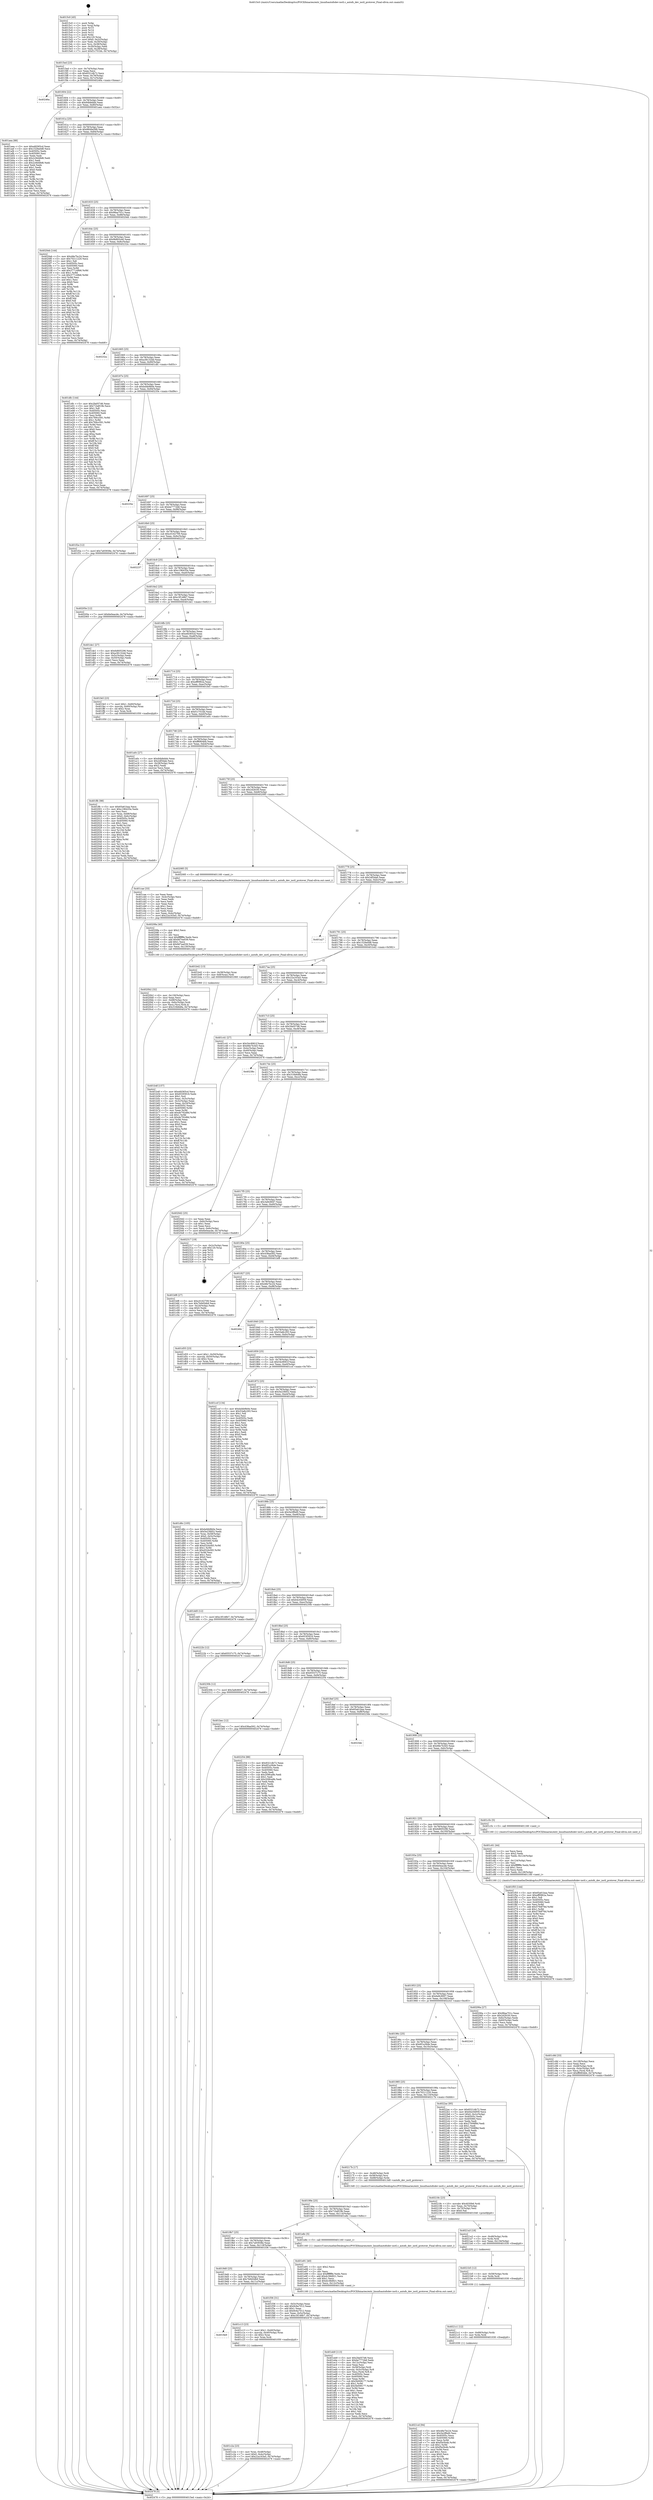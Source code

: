 digraph "0x4015c0" {
  label = "0x4015c0 (/mnt/c/Users/mathe/Desktop/tcc/POCII/binaries/extr_linuxfsautofsdev-ioctl.c_autofs_dev_ioctl_protover_Final-ollvm.out::main(0))"
  labelloc = "t"
  node[shape=record]

  Entry [label="",width=0.3,height=0.3,shape=circle,fillcolor=black,style=filled]
  "0x4015ed" [label="{
     0x4015ed [23]\l
     | [instrs]\l
     &nbsp;&nbsp;0x4015ed \<+3\>: mov -0x74(%rbp),%eax\l
     &nbsp;&nbsp;0x4015f0 \<+2\>: mov %eax,%ecx\l
     &nbsp;&nbsp;0x4015f2 \<+6\>: sub $0x8321db72,%ecx\l
     &nbsp;&nbsp;0x4015f8 \<+3\>: mov %eax,-0x78(%rbp)\l
     &nbsp;&nbsp;0x4015fb \<+3\>: mov %ecx,-0x7c(%rbp)\l
     &nbsp;&nbsp;0x4015fe \<+6\>: je 000000000040246a \<main+0xeaa\>\l
  }"]
  "0x40246a" [label="{
     0x40246a\l
  }", style=dashed]
  "0x401604" [label="{
     0x401604 [22]\l
     | [instrs]\l
     &nbsp;&nbsp;0x401604 \<+5\>: jmp 0000000000401609 \<main+0x49\>\l
     &nbsp;&nbsp;0x401609 \<+3\>: mov -0x78(%rbp),%eax\l
     &nbsp;&nbsp;0x40160c \<+5\>: sub $0x84bfebbb,%eax\l
     &nbsp;&nbsp;0x401611 \<+3\>: mov %eax,-0x80(%rbp)\l
     &nbsp;&nbsp;0x401614 \<+6\>: je 0000000000401aea \<main+0x52a\>\l
  }"]
  Exit [label="",width=0.3,height=0.3,shape=circle,fillcolor=black,style=filled,peripheries=2]
  "0x401aea" [label="{
     0x401aea [88]\l
     | [instrs]\l
     &nbsp;&nbsp;0x401aea \<+5\>: mov $0xefd365cd,%eax\l
     &nbsp;&nbsp;0x401aef \<+5\>: mov $0x1529a0d8,%ecx\l
     &nbsp;&nbsp;0x401af4 \<+7\>: mov 0x40505c,%edx\l
     &nbsp;&nbsp;0x401afb \<+7\>: mov 0x405060,%esi\l
     &nbsp;&nbsp;0x401b02 \<+2\>: mov %edx,%edi\l
     &nbsp;&nbsp;0x401b04 \<+6\>: add $0x2c9d48d6,%edi\l
     &nbsp;&nbsp;0x401b0a \<+3\>: sub $0x1,%edi\l
     &nbsp;&nbsp;0x401b0d \<+6\>: sub $0x2c9d48d6,%edi\l
     &nbsp;&nbsp;0x401b13 \<+3\>: imul %edi,%edx\l
     &nbsp;&nbsp;0x401b16 \<+3\>: and $0x1,%edx\l
     &nbsp;&nbsp;0x401b19 \<+3\>: cmp $0x0,%edx\l
     &nbsp;&nbsp;0x401b1c \<+4\>: sete %r8b\l
     &nbsp;&nbsp;0x401b20 \<+3\>: cmp $0xa,%esi\l
     &nbsp;&nbsp;0x401b23 \<+4\>: setl %r9b\l
     &nbsp;&nbsp;0x401b27 \<+3\>: mov %r8b,%r10b\l
     &nbsp;&nbsp;0x401b2a \<+3\>: and %r9b,%r10b\l
     &nbsp;&nbsp;0x401b2d \<+3\>: xor %r9b,%r8b\l
     &nbsp;&nbsp;0x401b30 \<+3\>: or %r8b,%r10b\l
     &nbsp;&nbsp;0x401b33 \<+4\>: test $0x1,%r10b\l
     &nbsp;&nbsp;0x401b37 \<+3\>: cmovne %ecx,%eax\l
     &nbsp;&nbsp;0x401b3a \<+3\>: mov %eax,-0x74(%rbp)\l
     &nbsp;&nbsp;0x401b3d \<+5\>: jmp 0000000000402478 \<main+0xeb8\>\l
  }"]
  "0x40161a" [label="{
     0x40161a [25]\l
     | [instrs]\l
     &nbsp;&nbsp;0x40161a \<+5\>: jmp 000000000040161f \<main+0x5f\>\l
     &nbsp;&nbsp;0x40161f \<+3\>: mov -0x78(%rbp),%eax\l
     &nbsp;&nbsp;0x401622 \<+5\>: sub $0x8849a588,%eax\l
     &nbsp;&nbsp;0x401627 \<+6\>: mov %eax,-0x84(%rbp)\l
     &nbsp;&nbsp;0x40162d \<+6\>: je 0000000000401a7a \<main+0x4ba\>\l
  }"]
  "0x4021cd" [label="{
     0x4021cd [94]\l
     | [instrs]\l
     &nbsp;&nbsp;0x4021cd \<+5\>: mov $0x48e7bc24,%eax\l
     &nbsp;&nbsp;0x4021d2 \<+5\>: mov $0x5e2ff4d0,%esi\l
     &nbsp;&nbsp;0x4021d7 \<+7\>: mov 0x40505c,%ecx\l
     &nbsp;&nbsp;0x4021de \<+8\>: mov 0x405060,%r8d\l
     &nbsp;&nbsp;0x4021e6 \<+3\>: mov %ecx,%r9d\l
     &nbsp;&nbsp;0x4021e9 \<+7\>: add $0xf5e5b4b,%r9d\l
     &nbsp;&nbsp;0x4021f0 \<+4\>: sub $0x1,%r9d\l
     &nbsp;&nbsp;0x4021f4 \<+7\>: sub $0xf5e5b4b,%r9d\l
     &nbsp;&nbsp;0x4021fb \<+4\>: imul %r9d,%ecx\l
     &nbsp;&nbsp;0x4021ff \<+3\>: and $0x1,%ecx\l
     &nbsp;&nbsp;0x402202 \<+3\>: cmp $0x0,%ecx\l
     &nbsp;&nbsp;0x402205 \<+4\>: sete %r10b\l
     &nbsp;&nbsp;0x402209 \<+4\>: cmp $0xa,%r8d\l
     &nbsp;&nbsp;0x40220d \<+4\>: setl %r11b\l
     &nbsp;&nbsp;0x402211 \<+3\>: mov %r10b,%bl\l
     &nbsp;&nbsp;0x402214 \<+3\>: and %r11b,%bl\l
     &nbsp;&nbsp;0x402217 \<+3\>: xor %r11b,%r10b\l
     &nbsp;&nbsp;0x40221a \<+3\>: or %r10b,%bl\l
     &nbsp;&nbsp;0x40221d \<+3\>: test $0x1,%bl\l
     &nbsp;&nbsp;0x402220 \<+3\>: cmovne %esi,%eax\l
     &nbsp;&nbsp;0x402223 \<+3\>: mov %eax,-0x74(%rbp)\l
     &nbsp;&nbsp;0x402226 \<+5\>: jmp 0000000000402478 \<main+0xeb8\>\l
  }"]
  "0x401a7a" [label="{
     0x401a7a\l
  }", style=dashed]
  "0x401633" [label="{
     0x401633 [25]\l
     | [instrs]\l
     &nbsp;&nbsp;0x401633 \<+5\>: jmp 0000000000401638 \<main+0x78\>\l
     &nbsp;&nbsp;0x401638 \<+3\>: mov -0x78(%rbp),%eax\l
     &nbsp;&nbsp;0x40163b \<+5\>: sub $0x98aa701c,%eax\l
     &nbsp;&nbsp;0x401640 \<+6\>: mov %eax,-0x88(%rbp)\l
     &nbsp;&nbsp;0x401646 \<+6\>: je 00000000004020eb \<main+0xb2b\>\l
  }"]
  "0x4021c1" [label="{
     0x4021c1 [12]\l
     | [instrs]\l
     &nbsp;&nbsp;0x4021c1 \<+4\>: mov -0x68(%rbp),%rdx\l
     &nbsp;&nbsp;0x4021c5 \<+3\>: mov %rdx,%rdi\l
     &nbsp;&nbsp;0x4021c8 \<+5\>: call 0000000000401030 \<free@plt\>\l
     | [calls]\l
     &nbsp;&nbsp;0x401030 \{1\} (unknown)\l
  }"]
  "0x4020eb" [label="{
     0x4020eb [144]\l
     | [instrs]\l
     &nbsp;&nbsp;0x4020eb \<+5\>: mov $0x48e7bc24,%eax\l
     &nbsp;&nbsp;0x4020f0 \<+5\>: mov $0x70211220,%ecx\l
     &nbsp;&nbsp;0x4020f5 \<+2\>: mov $0x1,%dl\l
     &nbsp;&nbsp;0x4020f7 \<+7\>: mov 0x40505c,%esi\l
     &nbsp;&nbsp;0x4020fe \<+7\>: mov 0x405060,%edi\l
     &nbsp;&nbsp;0x402105 \<+3\>: mov %esi,%r8d\l
     &nbsp;&nbsp;0x402108 \<+7\>: add $0x377149b6,%r8d\l
     &nbsp;&nbsp;0x40210f \<+4\>: sub $0x1,%r8d\l
     &nbsp;&nbsp;0x402113 \<+7\>: sub $0x377149b6,%r8d\l
     &nbsp;&nbsp;0x40211a \<+4\>: imul %r8d,%esi\l
     &nbsp;&nbsp;0x40211e \<+3\>: and $0x1,%esi\l
     &nbsp;&nbsp;0x402121 \<+3\>: cmp $0x0,%esi\l
     &nbsp;&nbsp;0x402124 \<+4\>: sete %r9b\l
     &nbsp;&nbsp;0x402128 \<+3\>: cmp $0xa,%edi\l
     &nbsp;&nbsp;0x40212b \<+4\>: setl %r10b\l
     &nbsp;&nbsp;0x40212f \<+3\>: mov %r9b,%r11b\l
     &nbsp;&nbsp;0x402132 \<+4\>: xor $0xff,%r11b\l
     &nbsp;&nbsp;0x402136 \<+3\>: mov %r10b,%bl\l
     &nbsp;&nbsp;0x402139 \<+3\>: xor $0xff,%bl\l
     &nbsp;&nbsp;0x40213c \<+3\>: xor $0x0,%dl\l
     &nbsp;&nbsp;0x40213f \<+3\>: mov %r11b,%r14b\l
     &nbsp;&nbsp;0x402142 \<+4\>: and $0x0,%r14b\l
     &nbsp;&nbsp;0x402146 \<+3\>: and %dl,%r9b\l
     &nbsp;&nbsp;0x402149 \<+3\>: mov %bl,%r15b\l
     &nbsp;&nbsp;0x40214c \<+4\>: and $0x0,%r15b\l
     &nbsp;&nbsp;0x402150 \<+3\>: and %dl,%r10b\l
     &nbsp;&nbsp;0x402153 \<+3\>: or %r9b,%r14b\l
     &nbsp;&nbsp;0x402156 \<+3\>: or %r10b,%r15b\l
     &nbsp;&nbsp;0x402159 \<+3\>: xor %r15b,%r14b\l
     &nbsp;&nbsp;0x40215c \<+3\>: or %bl,%r11b\l
     &nbsp;&nbsp;0x40215f \<+4\>: xor $0xff,%r11b\l
     &nbsp;&nbsp;0x402163 \<+3\>: or $0x0,%dl\l
     &nbsp;&nbsp;0x402166 \<+3\>: and %dl,%r11b\l
     &nbsp;&nbsp;0x402169 \<+3\>: or %r11b,%r14b\l
     &nbsp;&nbsp;0x40216c \<+4\>: test $0x1,%r14b\l
     &nbsp;&nbsp;0x402170 \<+3\>: cmovne %ecx,%eax\l
     &nbsp;&nbsp;0x402173 \<+3\>: mov %eax,-0x74(%rbp)\l
     &nbsp;&nbsp;0x402176 \<+5\>: jmp 0000000000402478 \<main+0xeb8\>\l
  }"]
  "0x40164c" [label="{
     0x40164c [25]\l
     | [instrs]\l
     &nbsp;&nbsp;0x40164c \<+5\>: jmp 0000000000401651 \<main+0x91\>\l
     &nbsp;&nbsp;0x401651 \<+3\>: mov -0x78(%rbp),%eax\l
     &nbsp;&nbsp;0x401654 \<+5\>: sub $0x9b893ce6,%eax\l
     &nbsp;&nbsp;0x401659 \<+6\>: mov %eax,-0x8c(%rbp)\l
     &nbsp;&nbsp;0x40165f \<+6\>: je 000000000040232a \<main+0xd6a\>\l
  }"]
  "0x4021b5" [label="{
     0x4021b5 [12]\l
     | [instrs]\l
     &nbsp;&nbsp;0x4021b5 \<+4\>: mov -0x58(%rbp),%rdx\l
     &nbsp;&nbsp;0x4021b9 \<+3\>: mov %rdx,%rdi\l
     &nbsp;&nbsp;0x4021bc \<+5\>: call 0000000000401030 \<free@plt\>\l
     | [calls]\l
     &nbsp;&nbsp;0x401030 \{1\} (unknown)\l
  }"]
  "0x40232a" [label="{
     0x40232a\l
  }", style=dashed]
  "0x401665" [label="{
     0x401665 [25]\l
     | [instrs]\l
     &nbsp;&nbsp;0x401665 \<+5\>: jmp 000000000040166a \<main+0xaa\>\l
     &nbsp;&nbsp;0x40166a \<+3\>: mov -0x78(%rbp),%eax\l
     &nbsp;&nbsp;0x40166d \<+5\>: sub $0xa38132dd,%eax\l
     &nbsp;&nbsp;0x401672 \<+6\>: mov %eax,-0x90(%rbp)\l
     &nbsp;&nbsp;0x401678 \<+6\>: je 0000000000401dfc \<main+0x83c\>\l
  }"]
  "0x4021a3" [label="{
     0x4021a3 [18]\l
     | [instrs]\l
     &nbsp;&nbsp;0x4021a3 \<+4\>: mov -0x48(%rbp),%rdx\l
     &nbsp;&nbsp;0x4021a7 \<+3\>: mov %rdx,%rdi\l
     &nbsp;&nbsp;0x4021aa \<+6\>: mov %eax,-0x134(%rbp)\l
     &nbsp;&nbsp;0x4021b0 \<+5\>: call 0000000000401030 \<free@plt\>\l
     | [calls]\l
     &nbsp;&nbsp;0x401030 \{1\} (unknown)\l
  }"]
  "0x401dfc" [label="{
     0x401dfc [144]\l
     | [instrs]\l
     &nbsp;&nbsp;0x401dfc \<+5\>: mov $0x2fa057d6,%eax\l
     &nbsp;&nbsp;0x401e01 \<+5\>: mov $0x71bdf19b,%ecx\l
     &nbsp;&nbsp;0x401e06 \<+2\>: mov $0x1,%dl\l
     &nbsp;&nbsp;0x401e08 \<+7\>: mov 0x40505c,%esi\l
     &nbsp;&nbsp;0x401e0f \<+7\>: mov 0x405060,%edi\l
     &nbsp;&nbsp;0x401e16 \<+3\>: mov %esi,%r8d\l
     &nbsp;&nbsp;0x401e19 \<+7\>: sub $0x769cc591,%r8d\l
     &nbsp;&nbsp;0x401e20 \<+4\>: sub $0x1,%r8d\l
     &nbsp;&nbsp;0x401e24 \<+7\>: add $0x769cc591,%r8d\l
     &nbsp;&nbsp;0x401e2b \<+4\>: imul %r8d,%esi\l
     &nbsp;&nbsp;0x401e2f \<+3\>: and $0x1,%esi\l
     &nbsp;&nbsp;0x401e32 \<+3\>: cmp $0x0,%esi\l
     &nbsp;&nbsp;0x401e35 \<+4\>: sete %r9b\l
     &nbsp;&nbsp;0x401e39 \<+3\>: cmp $0xa,%edi\l
     &nbsp;&nbsp;0x401e3c \<+4\>: setl %r10b\l
     &nbsp;&nbsp;0x401e40 \<+3\>: mov %r9b,%r11b\l
     &nbsp;&nbsp;0x401e43 \<+4\>: xor $0xff,%r11b\l
     &nbsp;&nbsp;0x401e47 \<+3\>: mov %r10b,%bl\l
     &nbsp;&nbsp;0x401e4a \<+3\>: xor $0xff,%bl\l
     &nbsp;&nbsp;0x401e4d \<+3\>: xor $0x0,%dl\l
     &nbsp;&nbsp;0x401e50 \<+3\>: mov %r11b,%r14b\l
     &nbsp;&nbsp;0x401e53 \<+4\>: and $0x0,%r14b\l
     &nbsp;&nbsp;0x401e57 \<+3\>: and %dl,%r9b\l
     &nbsp;&nbsp;0x401e5a \<+3\>: mov %bl,%r15b\l
     &nbsp;&nbsp;0x401e5d \<+4\>: and $0x0,%r15b\l
     &nbsp;&nbsp;0x401e61 \<+3\>: and %dl,%r10b\l
     &nbsp;&nbsp;0x401e64 \<+3\>: or %r9b,%r14b\l
     &nbsp;&nbsp;0x401e67 \<+3\>: or %r10b,%r15b\l
     &nbsp;&nbsp;0x401e6a \<+3\>: xor %r15b,%r14b\l
     &nbsp;&nbsp;0x401e6d \<+3\>: or %bl,%r11b\l
     &nbsp;&nbsp;0x401e70 \<+4\>: xor $0xff,%r11b\l
     &nbsp;&nbsp;0x401e74 \<+3\>: or $0x0,%dl\l
     &nbsp;&nbsp;0x401e77 \<+3\>: and %dl,%r11b\l
     &nbsp;&nbsp;0x401e7a \<+3\>: or %r11b,%r14b\l
     &nbsp;&nbsp;0x401e7d \<+4\>: test $0x1,%r14b\l
     &nbsp;&nbsp;0x401e81 \<+3\>: cmovne %ecx,%eax\l
     &nbsp;&nbsp;0x401e84 \<+3\>: mov %eax,-0x74(%rbp)\l
     &nbsp;&nbsp;0x401e87 \<+5\>: jmp 0000000000402478 \<main+0xeb8\>\l
  }"]
  "0x40167e" [label="{
     0x40167e [25]\l
     | [instrs]\l
     &nbsp;&nbsp;0x40167e \<+5\>: jmp 0000000000401683 \<main+0xc3\>\l
     &nbsp;&nbsp;0x401683 \<+3\>: mov -0x78(%rbp),%eax\l
     &nbsp;&nbsp;0x401686 \<+5\>: sub $0xbd4b9b0e,%eax\l
     &nbsp;&nbsp;0x40168b \<+6\>: mov %eax,-0x94(%rbp)\l
     &nbsp;&nbsp;0x401691 \<+6\>: je 000000000040235e \<main+0xd9e\>\l
  }"]
  "0x40218c" [label="{
     0x40218c [23]\l
     | [instrs]\l
     &nbsp;&nbsp;0x40218c \<+10\>: movabs $0x4030b6,%rdi\l
     &nbsp;&nbsp;0x402196 \<+3\>: mov %eax,-0x70(%rbp)\l
     &nbsp;&nbsp;0x402199 \<+3\>: mov -0x70(%rbp),%esi\l
     &nbsp;&nbsp;0x40219c \<+2\>: mov $0x0,%al\l
     &nbsp;&nbsp;0x40219e \<+5\>: call 0000000000401040 \<printf@plt\>\l
     | [calls]\l
     &nbsp;&nbsp;0x401040 \{1\} (unknown)\l
  }"]
  "0x40235e" [label="{
     0x40235e\l
  }", style=dashed]
  "0x401697" [label="{
     0x401697 [25]\l
     | [instrs]\l
     &nbsp;&nbsp;0x401697 \<+5\>: jmp 000000000040169c \<main+0xdc\>\l
     &nbsp;&nbsp;0x40169c \<+3\>: mov -0x78(%rbp),%eax\l
     &nbsp;&nbsp;0x40169f \<+5\>: sub $0xbe7772b8,%eax\l
     &nbsp;&nbsp;0x4016a4 \<+6\>: mov %eax,-0x98(%rbp)\l
     &nbsp;&nbsp;0x4016aa \<+6\>: je 0000000000401f2a \<main+0x96a\>\l
  }"]
  "0x4020b2" [label="{
     0x4020b2 [32]\l
     | [instrs]\l
     &nbsp;&nbsp;0x4020b2 \<+6\>: mov -0x130(%rbp),%ecx\l
     &nbsp;&nbsp;0x4020b8 \<+3\>: imul %eax,%ecx\l
     &nbsp;&nbsp;0x4020bb \<+4\>: mov -0x68(%rbp),%rsi\l
     &nbsp;&nbsp;0x4020bf \<+4\>: movslq -0x6c(%rbp),%rdi\l
     &nbsp;&nbsp;0x4020c3 \<+3\>: mov %ecx,(%rsi,%rdi,4)\l
     &nbsp;&nbsp;0x4020c6 \<+7\>: movl $0x316b6dfa,-0x74(%rbp)\l
     &nbsp;&nbsp;0x4020cd \<+5\>: jmp 0000000000402478 \<main+0xeb8\>\l
  }"]
  "0x401f2a" [label="{
     0x401f2a [12]\l
     | [instrs]\l
     &nbsp;&nbsp;0x401f2a \<+7\>: movl $0x7a93938e,-0x74(%rbp)\l
     &nbsp;&nbsp;0x401f31 \<+5\>: jmp 0000000000402478 \<main+0xeb8\>\l
  }"]
  "0x4016b0" [label="{
     0x4016b0 [25]\l
     | [instrs]\l
     &nbsp;&nbsp;0x4016b0 \<+5\>: jmp 00000000004016b5 \<main+0xf5\>\l
     &nbsp;&nbsp;0x4016b5 \<+3\>: mov -0x78(%rbp),%eax\l
     &nbsp;&nbsp;0x4016b8 \<+5\>: sub $0xc0162709,%eax\l
     &nbsp;&nbsp;0x4016bd \<+6\>: mov %eax,-0x9c(%rbp)\l
     &nbsp;&nbsp;0x4016c3 \<+6\>: je 0000000000402237 \<main+0xc77\>\l
  }"]
  "0x40208a" [label="{
     0x40208a [40]\l
     | [instrs]\l
     &nbsp;&nbsp;0x40208a \<+5\>: mov $0x2,%ecx\l
     &nbsp;&nbsp;0x40208f \<+1\>: cltd\l
     &nbsp;&nbsp;0x402090 \<+2\>: idiv %ecx\l
     &nbsp;&nbsp;0x402092 \<+6\>: imul $0xfffffffe,%edx,%ecx\l
     &nbsp;&nbsp;0x402098 \<+6\>: add $0x9d7ea039,%ecx\l
     &nbsp;&nbsp;0x40209e \<+3\>: add $0x1,%ecx\l
     &nbsp;&nbsp;0x4020a1 \<+6\>: sub $0x9d7ea039,%ecx\l
     &nbsp;&nbsp;0x4020a7 \<+6\>: mov %ecx,-0x130(%rbp)\l
     &nbsp;&nbsp;0x4020ad \<+5\>: call 0000000000401160 \<next_i\>\l
     | [calls]\l
     &nbsp;&nbsp;0x401160 \{1\} (/mnt/c/Users/mathe/Desktop/tcc/POCII/binaries/extr_linuxfsautofsdev-ioctl.c_autofs_dev_ioctl_protover_Final-ollvm.out::next_i)\l
  }"]
  "0x402237" [label="{
     0x402237\l
  }", style=dashed]
  "0x4016c9" [label="{
     0x4016c9 [25]\l
     | [instrs]\l
     &nbsp;&nbsp;0x4016c9 \<+5\>: jmp 00000000004016ce \<main+0x10e\>\l
     &nbsp;&nbsp;0x4016ce \<+3\>: mov -0x78(%rbp),%eax\l
     &nbsp;&nbsp;0x4016d1 \<+5\>: sub $0xc196435e,%eax\l
     &nbsp;&nbsp;0x4016d6 \<+6\>: mov %eax,-0xa0(%rbp)\l
     &nbsp;&nbsp;0x4016dc \<+6\>: je 000000000040205e \<main+0xa9e\>\l
  }"]
  "0x401ffc" [label="{
     0x401ffc [98]\l
     | [instrs]\l
     &nbsp;&nbsp;0x401ffc \<+5\>: mov $0x65a61baa,%ecx\l
     &nbsp;&nbsp;0x402001 \<+5\>: mov $0xc196435e,%edx\l
     &nbsp;&nbsp;0x402006 \<+2\>: xor %esi,%esi\l
     &nbsp;&nbsp;0x402008 \<+4\>: mov %rax,-0x68(%rbp)\l
     &nbsp;&nbsp;0x40200c \<+7\>: movl $0x0,-0x6c(%rbp)\l
     &nbsp;&nbsp;0x402013 \<+8\>: mov 0x40505c,%r8d\l
     &nbsp;&nbsp;0x40201b \<+8\>: mov 0x405060,%r9d\l
     &nbsp;&nbsp;0x402023 \<+3\>: sub $0x1,%esi\l
     &nbsp;&nbsp;0x402026 \<+3\>: mov %r8d,%r10d\l
     &nbsp;&nbsp;0x402029 \<+3\>: add %esi,%r10d\l
     &nbsp;&nbsp;0x40202c \<+4\>: imul %r10d,%r8d\l
     &nbsp;&nbsp;0x402030 \<+4\>: and $0x1,%r8d\l
     &nbsp;&nbsp;0x402034 \<+4\>: cmp $0x0,%r8d\l
     &nbsp;&nbsp;0x402038 \<+4\>: sete %r11b\l
     &nbsp;&nbsp;0x40203c \<+4\>: cmp $0xa,%r9d\l
     &nbsp;&nbsp;0x402040 \<+3\>: setl %bl\l
     &nbsp;&nbsp;0x402043 \<+3\>: mov %r11b,%r14b\l
     &nbsp;&nbsp;0x402046 \<+3\>: and %bl,%r14b\l
     &nbsp;&nbsp;0x402049 \<+3\>: xor %bl,%r11b\l
     &nbsp;&nbsp;0x40204c \<+3\>: or %r11b,%r14b\l
     &nbsp;&nbsp;0x40204f \<+4\>: test $0x1,%r14b\l
     &nbsp;&nbsp;0x402053 \<+3\>: cmovne %edx,%ecx\l
     &nbsp;&nbsp;0x402056 \<+3\>: mov %ecx,-0x74(%rbp)\l
     &nbsp;&nbsp;0x402059 \<+5\>: jmp 0000000000402478 \<main+0xeb8\>\l
  }"]
  "0x40205e" [label="{
     0x40205e [12]\l
     | [instrs]\l
     &nbsp;&nbsp;0x40205e \<+7\>: movl $0x6e0eacde,-0x74(%rbp)\l
     &nbsp;&nbsp;0x402065 \<+5\>: jmp 0000000000402478 \<main+0xeb8\>\l
  }"]
  "0x4016e2" [label="{
     0x4016e2 [25]\l
     | [instrs]\l
     &nbsp;&nbsp;0x4016e2 \<+5\>: jmp 00000000004016e7 \<main+0x127\>\l
     &nbsp;&nbsp;0x4016e7 \<+3\>: mov -0x78(%rbp),%eax\l
     &nbsp;&nbsp;0x4016ea \<+5\>: sub $0xc3f148b7,%eax\l
     &nbsp;&nbsp;0x4016ef \<+6\>: mov %eax,-0xa4(%rbp)\l
     &nbsp;&nbsp;0x4016f5 \<+6\>: je 0000000000401de1 \<main+0x821\>\l
  }"]
  "0x401eb9" [label="{
     0x401eb9 [113]\l
     | [instrs]\l
     &nbsp;&nbsp;0x401eb9 \<+5\>: mov $0x2fa057d6,%ecx\l
     &nbsp;&nbsp;0x401ebe \<+5\>: mov $0xbe7772b8,%edx\l
     &nbsp;&nbsp;0x401ec3 \<+6\>: mov -0x12c(%rbp),%esi\l
     &nbsp;&nbsp;0x401ec9 \<+3\>: imul %eax,%esi\l
     &nbsp;&nbsp;0x401ecc \<+4\>: mov -0x58(%rbp),%rdi\l
     &nbsp;&nbsp;0x401ed0 \<+4\>: movslq -0x5c(%rbp),%r8\l
     &nbsp;&nbsp;0x401ed4 \<+4\>: mov %esi,(%rdi,%r8,4)\l
     &nbsp;&nbsp;0x401ed8 \<+7\>: mov 0x40505c,%eax\l
     &nbsp;&nbsp;0x401edf \<+7\>: mov 0x405060,%esi\l
     &nbsp;&nbsp;0x401ee6 \<+3\>: mov %eax,%r9d\l
     &nbsp;&nbsp;0x401ee9 \<+7\>: sub $0x5b008177,%r9d\l
     &nbsp;&nbsp;0x401ef0 \<+4\>: sub $0x1,%r9d\l
     &nbsp;&nbsp;0x401ef4 \<+7\>: add $0x5b008177,%r9d\l
     &nbsp;&nbsp;0x401efb \<+4\>: imul %r9d,%eax\l
     &nbsp;&nbsp;0x401eff \<+3\>: and $0x1,%eax\l
     &nbsp;&nbsp;0x401f02 \<+3\>: cmp $0x0,%eax\l
     &nbsp;&nbsp;0x401f05 \<+4\>: sete %r10b\l
     &nbsp;&nbsp;0x401f09 \<+3\>: cmp $0xa,%esi\l
     &nbsp;&nbsp;0x401f0c \<+4\>: setl %r11b\l
     &nbsp;&nbsp;0x401f10 \<+3\>: mov %r10b,%bl\l
     &nbsp;&nbsp;0x401f13 \<+3\>: and %r11b,%bl\l
     &nbsp;&nbsp;0x401f16 \<+3\>: xor %r11b,%r10b\l
     &nbsp;&nbsp;0x401f19 \<+3\>: or %r10b,%bl\l
     &nbsp;&nbsp;0x401f1c \<+3\>: test $0x1,%bl\l
     &nbsp;&nbsp;0x401f1f \<+3\>: cmovne %edx,%ecx\l
     &nbsp;&nbsp;0x401f22 \<+3\>: mov %ecx,-0x74(%rbp)\l
     &nbsp;&nbsp;0x401f25 \<+5\>: jmp 0000000000402478 \<main+0xeb8\>\l
  }"]
  "0x401de1" [label="{
     0x401de1 [27]\l
     | [instrs]\l
     &nbsp;&nbsp;0x401de1 \<+5\>: mov $0x6d605296,%eax\l
     &nbsp;&nbsp;0x401de6 \<+5\>: mov $0xa38132dd,%ecx\l
     &nbsp;&nbsp;0x401deb \<+3\>: mov -0x5c(%rbp),%edx\l
     &nbsp;&nbsp;0x401dee \<+3\>: cmp -0x50(%rbp),%edx\l
     &nbsp;&nbsp;0x401df1 \<+3\>: cmovl %ecx,%eax\l
     &nbsp;&nbsp;0x401df4 \<+3\>: mov %eax,-0x74(%rbp)\l
     &nbsp;&nbsp;0x401df7 \<+5\>: jmp 0000000000402478 \<main+0xeb8\>\l
  }"]
  "0x4016fb" [label="{
     0x4016fb [25]\l
     | [instrs]\l
     &nbsp;&nbsp;0x4016fb \<+5\>: jmp 0000000000401700 \<main+0x140\>\l
     &nbsp;&nbsp;0x401700 \<+3\>: mov -0x78(%rbp),%eax\l
     &nbsp;&nbsp;0x401703 \<+5\>: sub $0xefd365cd,%eax\l
     &nbsp;&nbsp;0x401708 \<+6\>: mov %eax,-0xa8(%rbp)\l
     &nbsp;&nbsp;0x40170e \<+6\>: je 0000000000402342 \<main+0xd82\>\l
  }"]
  "0x401e91" [label="{
     0x401e91 [40]\l
     | [instrs]\l
     &nbsp;&nbsp;0x401e91 \<+5\>: mov $0x2,%ecx\l
     &nbsp;&nbsp;0x401e96 \<+1\>: cltd\l
     &nbsp;&nbsp;0x401e97 \<+2\>: idiv %ecx\l
     &nbsp;&nbsp;0x401e99 \<+6\>: imul $0xfffffffe,%edx,%ecx\l
     &nbsp;&nbsp;0x401e9f \<+6\>: add $0xdc38d921,%ecx\l
     &nbsp;&nbsp;0x401ea5 \<+3\>: add $0x1,%ecx\l
     &nbsp;&nbsp;0x401ea8 \<+6\>: sub $0xdc38d921,%ecx\l
     &nbsp;&nbsp;0x401eae \<+6\>: mov %ecx,-0x12c(%rbp)\l
     &nbsp;&nbsp;0x401eb4 \<+5\>: call 0000000000401160 \<next_i\>\l
     | [calls]\l
     &nbsp;&nbsp;0x401160 \{1\} (/mnt/c/Users/mathe/Desktop/tcc/POCII/binaries/extr_linuxfsautofsdev-ioctl.c_autofs_dev_ioctl_protover_Final-ollvm.out::next_i)\l
  }"]
  "0x402342" [label="{
     0x402342\l
  }", style=dashed]
  "0x401714" [label="{
     0x401714 [25]\l
     | [instrs]\l
     &nbsp;&nbsp;0x401714 \<+5\>: jmp 0000000000401719 \<main+0x159\>\l
     &nbsp;&nbsp;0x401719 \<+3\>: mov -0x78(%rbp),%eax\l
     &nbsp;&nbsp;0x40171c \<+5\>: sub $0xeff0962a,%eax\l
     &nbsp;&nbsp;0x401721 \<+6\>: mov %eax,-0xac(%rbp)\l
     &nbsp;&nbsp;0x401727 \<+6\>: je 0000000000401fe5 \<main+0xa25\>\l
  }"]
  "0x401d6c" [label="{
     0x401d6c [105]\l
     | [instrs]\l
     &nbsp;&nbsp;0x401d6c \<+5\>: mov $0xbd4b9b0e,%ecx\l
     &nbsp;&nbsp;0x401d71 \<+5\>: mov $0x5e23fd52,%edx\l
     &nbsp;&nbsp;0x401d76 \<+4\>: mov %rax,-0x58(%rbp)\l
     &nbsp;&nbsp;0x401d7a \<+7\>: movl $0x0,-0x5c(%rbp)\l
     &nbsp;&nbsp;0x401d81 \<+7\>: mov 0x40505c,%esi\l
     &nbsp;&nbsp;0x401d88 \<+8\>: mov 0x405060,%r8d\l
     &nbsp;&nbsp;0x401d90 \<+3\>: mov %esi,%r9d\l
     &nbsp;&nbsp;0x401d93 \<+7\>: add $0xd32dcf45,%r9d\l
     &nbsp;&nbsp;0x401d9a \<+4\>: sub $0x1,%r9d\l
     &nbsp;&nbsp;0x401d9e \<+7\>: sub $0xd32dcf45,%r9d\l
     &nbsp;&nbsp;0x401da5 \<+4\>: imul %r9d,%esi\l
     &nbsp;&nbsp;0x401da9 \<+3\>: and $0x1,%esi\l
     &nbsp;&nbsp;0x401dac \<+3\>: cmp $0x0,%esi\l
     &nbsp;&nbsp;0x401daf \<+4\>: sete %r10b\l
     &nbsp;&nbsp;0x401db3 \<+4\>: cmp $0xa,%r8d\l
     &nbsp;&nbsp;0x401db7 \<+4\>: setl %r11b\l
     &nbsp;&nbsp;0x401dbb \<+3\>: mov %r10b,%bl\l
     &nbsp;&nbsp;0x401dbe \<+3\>: and %r11b,%bl\l
     &nbsp;&nbsp;0x401dc1 \<+3\>: xor %r11b,%r10b\l
     &nbsp;&nbsp;0x401dc4 \<+3\>: or %r10b,%bl\l
     &nbsp;&nbsp;0x401dc7 \<+3\>: test $0x1,%bl\l
     &nbsp;&nbsp;0x401dca \<+3\>: cmovne %edx,%ecx\l
     &nbsp;&nbsp;0x401dcd \<+3\>: mov %ecx,-0x74(%rbp)\l
     &nbsp;&nbsp;0x401dd0 \<+5\>: jmp 0000000000402478 \<main+0xeb8\>\l
  }"]
  "0x401fe5" [label="{
     0x401fe5 [23]\l
     | [instrs]\l
     &nbsp;&nbsp;0x401fe5 \<+7\>: movl $0x1,-0x60(%rbp)\l
     &nbsp;&nbsp;0x401fec \<+4\>: movslq -0x60(%rbp),%rax\l
     &nbsp;&nbsp;0x401ff0 \<+4\>: shl $0x2,%rax\l
     &nbsp;&nbsp;0x401ff4 \<+3\>: mov %rax,%rdi\l
     &nbsp;&nbsp;0x401ff7 \<+5\>: call 0000000000401050 \<malloc@plt\>\l
     | [calls]\l
     &nbsp;&nbsp;0x401050 \{1\} (unknown)\l
  }"]
  "0x40172d" [label="{
     0x40172d [25]\l
     | [instrs]\l
     &nbsp;&nbsp;0x40172d \<+5\>: jmp 0000000000401732 \<main+0x172\>\l
     &nbsp;&nbsp;0x401732 \<+3\>: mov -0x78(%rbp),%eax\l
     &nbsp;&nbsp;0x401735 \<+5\>: sub $0xf1c701bb,%eax\l
     &nbsp;&nbsp;0x40173a \<+6\>: mov %eax,-0xb0(%rbp)\l
     &nbsp;&nbsp;0x401740 \<+6\>: je 0000000000401a0c \<main+0x44c\>\l
  }"]
  "0x401c8d" [label="{
     0x401c8d [33]\l
     | [instrs]\l
     &nbsp;&nbsp;0x401c8d \<+6\>: mov -0x128(%rbp),%ecx\l
     &nbsp;&nbsp;0x401c93 \<+3\>: imul %eax,%ecx\l
     &nbsp;&nbsp;0x401c96 \<+4\>: mov -0x48(%rbp),%rdi\l
     &nbsp;&nbsp;0x401c9a \<+4\>: movslq -0x4c(%rbp),%r8\l
     &nbsp;&nbsp;0x401c9e \<+4\>: mov %ecx,(%rdi,%r8,4)\l
     &nbsp;&nbsp;0x401ca2 \<+7\>: movl $0xff6804bb,-0x74(%rbp)\l
     &nbsp;&nbsp;0x401ca9 \<+5\>: jmp 0000000000402478 \<main+0xeb8\>\l
  }"]
  "0x401a0c" [label="{
     0x401a0c [27]\l
     | [instrs]\l
     &nbsp;&nbsp;0x401a0c \<+5\>: mov $0x84bfebbb,%eax\l
     &nbsp;&nbsp;0x401a11 \<+5\>: mov $0x2df3dab,%ecx\l
     &nbsp;&nbsp;0x401a16 \<+3\>: mov -0x28(%rbp),%edx\l
     &nbsp;&nbsp;0x401a19 \<+3\>: cmp $0x2,%edx\l
     &nbsp;&nbsp;0x401a1c \<+3\>: cmovne %ecx,%eax\l
     &nbsp;&nbsp;0x401a1f \<+3\>: mov %eax,-0x74(%rbp)\l
     &nbsp;&nbsp;0x401a22 \<+5\>: jmp 0000000000402478 \<main+0xeb8\>\l
  }"]
  "0x401746" [label="{
     0x401746 [25]\l
     | [instrs]\l
     &nbsp;&nbsp;0x401746 \<+5\>: jmp 000000000040174b \<main+0x18b\>\l
     &nbsp;&nbsp;0x40174b \<+3\>: mov -0x78(%rbp),%eax\l
     &nbsp;&nbsp;0x40174e \<+5\>: sub $0xff6804bb,%eax\l
     &nbsp;&nbsp;0x401753 \<+6\>: mov %eax,-0xb4(%rbp)\l
     &nbsp;&nbsp;0x401759 \<+6\>: je 0000000000401cae \<main+0x6ee\>\l
  }"]
  "0x402478" [label="{
     0x402478 [5]\l
     | [instrs]\l
     &nbsp;&nbsp;0x402478 \<+5\>: jmp 00000000004015ed \<main+0x2d\>\l
  }"]
  "0x4015c0" [label="{
     0x4015c0 [45]\l
     | [instrs]\l
     &nbsp;&nbsp;0x4015c0 \<+1\>: push %rbp\l
     &nbsp;&nbsp;0x4015c1 \<+3\>: mov %rsp,%rbp\l
     &nbsp;&nbsp;0x4015c4 \<+2\>: push %r15\l
     &nbsp;&nbsp;0x4015c6 \<+2\>: push %r14\l
     &nbsp;&nbsp;0x4015c8 \<+2\>: push %r12\l
     &nbsp;&nbsp;0x4015ca \<+1\>: push %rbx\l
     &nbsp;&nbsp;0x4015cb \<+7\>: sub $0x120,%rsp\l
     &nbsp;&nbsp;0x4015d2 \<+7\>: movl $0x0,-0x2c(%rbp)\l
     &nbsp;&nbsp;0x4015d9 \<+3\>: mov %edi,-0x30(%rbp)\l
     &nbsp;&nbsp;0x4015dc \<+4\>: mov %rsi,-0x38(%rbp)\l
     &nbsp;&nbsp;0x4015e0 \<+3\>: mov -0x30(%rbp),%edi\l
     &nbsp;&nbsp;0x4015e3 \<+3\>: mov %edi,-0x28(%rbp)\l
     &nbsp;&nbsp;0x4015e6 \<+7\>: movl $0xf1c701bb,-0x74(%rbp)\l
  }"]
  "0x401c61" [label="{
     0x401c61 [44]\l
     | [instrs]\l
     &nbsp;&nbsp;0x401c61 \<+2\>: xor %ecx,%ecx\l
     &nbsp;&nbsp;0x401c63 \<+5\>: mov $0x2,%edx\l
     &nbsp;&nbsp;0x401c68 \<+6\>: mov %edx,-0x124(%rbp)\l
     &nbsp;&nbsp;0x401c6e \<+1\>: cltd\l
     &nbsp;&nbsp;0x401c6f \<+6\>: mov -0x124(%rbp),%esi\l
     &nbsp;&nbsp;0x401c75 \<+2\>: idiv %esi\l
     &nbsp;&nbsp;0x401c77 \<+6\>: imul $0xfffffffe,%edx,%edx\l
     &nbsp;&nbsp;0x401c7d \<+3\>: sub $0x1,%ecx\l
     &nbsp;&nbsp;0x401c80 \<+2\>: sub %ecx,%edx\l
     &nbsp;&nbsp;0x401c82 \<+6\>: mov %edx,-0x128(%rbp)\l
     &nbsp;&nbsp;0x401c88 \<+5\>: call 0000000000401160 \<next_i\>\l
     | [calls]\l
     &nbsp;&nbsp;0x401160 \{1\} (/mnt/c/Users/mathe/Desktop/tcc/POCII/binaries/extr_linuxfsautofsdev-ioctl.c_autofs_dev_ioctl_protover_Final-ollvm.out::next_i)\l
  }"]
  "0x401cae" [label="{
     0x401cae [33]\l
     | [instrs]\l
     &nbsp;&nbsp;0x401cae \<+2\>: xor %eax,%eax\l
     &nbsp;&nbsp;0x401cb0 \<+3\>: mov -0x4c(%rbp),%ecx\l
     &nbsp;&nbsp;0x401cb3 \<+2\>: mov %eax,%edx\l
     &nbsp;&nbsp;0x401cb5 \<+2\>: sub %ecx,%edx\l
     &nbsp;&nbsp;0x401cb7 \<+2\>: mov %eax,%ecx\l
     &nbsp;&nbsp;0x401cb9 \<+3\>: sub $0x1,%ecx\l
     &nbsp;&nbsp;0x401cbc \<+2\>: add %ecx,%edx\l
     &nbsp;&nbsp;0x401cbe \<+2\>: sub %edx,%eax\l
     &nbsp;&nbsp;0x401cc0 \<+3\>: mov %eax,-0x4c(%rbp)\l
     &nbsp;&nbsp;0x401cc3 \<+7\>: movl $0x22a163a5,-0x74(%rbp)\l
     &nbsp;&nbsp;0x401cca \<+5\>: jmp 0000000000402478 \<main+0xeb8\>\l
  }"]
  "0x40175f" [label="{
     0x40175f [25]\l
     | [instrs]\l
     &nbsp;&nbsp;0x40175f \<+5\>: jmp 0000000000401764 \<main+0x1a4\>\l
     &nbsp;&nbsp;0x401764 \<+3\>: mov -0x78(%rbp),%eax\l
     &nbsp;&nbsp;0x401767 \<+5\>: sub $0x2d2fc50,%eax\l
     &nbsp;&nbsp;0x40176c \<+6\>: mov %eax,-0xb8(%rbp)\l
     &nbsp;&nbsp;0x401772 \<+6\>: je 0000000000402085 \<main+0xac5\>\l
  }"]
  "0x401c2a" [label="{
     0x401c2a [23]\l
     | [instrs]\l
     &nbsp;&nbsp;0x401c2a \<+4\>: mov %rax,-0x48(%rbp)\l
     &nbsp;&nbsp;0x401c2e \<+7\>: movl $0x0,-0x4c(%rbp)\l
     &nbsp;&nbsp;0x401c35 \<+7\>: movl $0x22a163a5,-0x74(%rbp)\l
     &nbsp;&nbsp;0x401c3c \<+5\>: jmp 0000000000402478 \<main+0xeb8\>\l
  }"]
  "0x402085" [label="{
     0x402085 [5]\l
     | [instrs]\l
     &nbsp;&nbsp;0x402085 \<+5\>: call 0000000000401160 \<next_i\>\l
     | [calls]\l
     &nbsp;&nbsp;0x401160 \{1\} (/mnt/c/Users/mathe/Desktop/tcc/POCII/binaries/extr_linuxfsautofsdev-ioctl.c_autofs_dev_ioctl_protover_Final-ollvm.out::next_i)\l
  }"]
  "0x401778" [label="{
     0x401778 [25]\l
     | [instrs]\l
     &nbsp;&nbsp;0x401778 \<+5\>: jmp 000000000040177d \<main+0x1bd\>\l
     &nbsp;&nbsp;0x40177d \<+3\>: mov -0x78(%rbp),%eax\l
     &nbsp;&nbsp;0x401780 \<+5\>: sub $0x2df3dab,%eax\l
     &nbsp;&nbsp;0x401785 \<+6\>: mov %eax,-0xbc(%rbp)\l
     &nbsp;&nbsp;0x40178b \<+6\>: je 0000000000401a27 \<main+0x467\>\l
  }"]
  "0x4019e9" [label="{
     0x4019e9\l
  }", style=dashed]
  "0x401a27" [label="{
     0x401a27\l
  }", style=dashed]
  "0x401791" [label="{
     0x401791 [25]\l
     | [instrs]\l
     &nbsp;&nbsp;0x401791 \<+5\>: jmp 0000000000401796 \<main+0x1d6\>\l
     &nbsp;&nbsp;0x401796 \<+3\>: mov -0x78(%rbp),%eax\l
     &nbsp;&nbsp;0x401799 \<+5\>: sub $0x1529a0d8,%eax\l
     &nbsp;&nbsp;0x40179e \<+6\>: mov %eax,-0xc0(%rbp)\l
     &nbsp;&nbsp;0x4017a4 \<+6\>: je 0000000000401b42 \<main+0x582\>\l
  }"]
  "0x401c13" [label="{
     0x401c13 [23]\l
     | [instrs]\l
     &nbsp;&nbsp;0x401c13 \<+7\>: movl $0x1,-0x40(%rbp)\l
     &nbsp;&nbsp;0x401c1a \<+4\>: movslq -0x40(%rbp),%rax\l
     &nbsp;&nbsp;0x401c1e \<+4\>: shl $0x2,%rax\l
     &nbsp;&nbsp;0x401c22 \<+3\>: mov %rax,%rdi\l
     &nbsp;&nbsp;0x401c25 \<+5\>: call 0000000000401050 \<malloc@plt\>\l
     | [calls]\l
     &nbsp;&nbsp;0x401050 \{1\} (unknown)\l
  }"]
  "0x401b42" [label="{
     0x401b42 [13]\l
     | [instrs]\l
     &nbsp;&nbsp;0x401b42 \<+4\>: mov -0x38(%rbp),%rax\l
     &nbsp;&nbsp;0x401b46 \<+4\>: mov 0x8(%rax),%rdi\l
     &nbsp;&nbsp;0x401b4a \<+5\>: call 0000000000401060 \<atoi@plt\>\l
     | [calls]\l
     &nbsp;&nbsp;0x401060 \{1\} (unknown)\l
  }"]
  "0x4017aa" [label="{
     0x4017aa [25]\l
     | [instrs]\l
     &nbsp;&nbsp;0x4017aa \<+5\>: jmp 00000000004017af \<main+0x1ef\>\l
     &nbsp;&nbsp;0x4017af \<+3\>: mov -0x78(%rbp),%eax\l
     &nbsp;&nbsp;0x4017b2 \<+5\>: sub $0x22a163a5,%eax\l
     &nbsp;&nbsp;0x4017b7 \<+6\>: mov %eax,-0xc4(%rbp)\l
     &nbsp;&nbsp;0x4017bd \<+6\>: je 0000000000401c41 \<main+0x681\>\l
  }"]
  "0x401b4f" [label="{
     0x401b4f [157]\l
     | [instrs]\l
     &nbsp;&nbsp;0x401b4f \<+5\>: mov $0xefd365cd,%ecx\l
     &nbsp;&nbsp;0x401b54 \<+5\>: mov $0x653f3916,%edx\l
     &nbsp;&nbsp;0x401b59 \<+3\>: mov $0x1,%sil\l
     &nbsp;&nbsp;0x401b5c \<+3\>: mov %eax,-0x3c(%rbp)\l
     &nbsp;&nbsp;0x401b5f \<+3\>: mov -0x3c(%rbp),%eax\l
     &nbsp;&nbsp;0x401b62 \<+3\>: mov %eax,-0x24(%rbp)\l
     &nbsp;&nbsp;0x401b65 \<+7\>: mov 0x40505c,%eax\l
     &nbsp;&nbsp;0x401b6c \<+8\>: mov 0x405060,%r8d\l
     &nbsp;&nbsp;0x401b74 \<+3\>: mov %eax,%r9d\l
     &nbsp;&nbsp;0x401b77 \<+7\>: add $0xde792d8d,%r9d\l
     &nbsp;&nbsp;0x401b7e \<+4\>: sub $0x1,%r9d\l
     &nbsp;&nbsp;0x401b82 \<+7\>: sub $0xde792d8d,%r9d\l
     &nbsp;&nbsp;0x401b89 \<+4\>: imul %r9d,%eax\l
     &nbsp;&nbsp;0x401b8d \<+3\>: and $0x1,%eax\l
     &nbsp;&nbsp;0x401b90 \<+3\>: cmp $0x0,%eax\l
     &nbsp;&nbsp;0x401b93 \<+4\>: sete %r10b\l
     &nbsp;&nbsp;0x401b97 \<+4\>: cmp $0xa,%r8d\l
     &nbsp;&nbsp;0x401b9b \<+4\>: setl %r11b\l
     &nbsp;&nbsp;0x401b9f \<+3\>: mov %r10b,%bl\l
     &nbsp;&nbsp;0x401ba2 \<+3\>: xor $0xff,%bl\l
     &nbsp;&nbsp;0x401ba5 \<+3\>: mov %r11b,%r14b\l
     &nbsp;&nbsp;0x401ba8 \<+4\>: xor $0xff,%r14b\l
     &nbsp;&nbsp;0x401bac \<+4\>: xor $0x0,%sil\l
     &nbsp;&nbsp;0x401bb0 \<+3\>: mov %bl,%r15b\l
     &nbsp;&nbsp;0x401bb3 \<+4\>: and $0x0,%r15b\l
     &nbsp;&nbsp;0x401bb7 \<+3\>: and %sil,%r10b\l
     &nbsp;&nbsp;0x401bba \<+3\>: mov %r14b,%r12b\l
     &nbsp;&nbsp;0x401bbd \<+4\>: and $0x0,%r12b\l
     &nbsp;&nbsp;0x401bc1 \<+3\>: and %sil,%r11b\l
     &nbsp;&nbsp;0x401bc4 \<+3\>: or %r10b,%r15b\l
     &nbsp;&nbsp;0x401bc7 \<+3\>: or %r11b,%r12b\l
     &nbsp;&nbsp;0x401bca \<+3\>: xor %r12b,%r15b\l
     &nbsp;&nbsp;0x401bcd \<+3\>: or %r14b,%bl\l
     &nbsp;&nbsp;0x401bd0 \<+3\>: xor $0xff,%bl\l
     &nbsp;&nbsp;0x401bd3 \<+4\>: or $0x0,%sil\l
     &nbsp;&nbsp;0x401bd7 \<+3\>: and %sil,%bl\l
     &nbsp;&nbsp;0x401bda \<+3\>: or %bl,%r15b\l
     &nbsp;&nbsp;0x401bdd \<+4\>: test $0x1,%r15b\l
     &nbsp;&nbsp;0x401be1 \<+3\>: cmovne %edx,%ecx\l
     &nbsp;&nbsp;0x401be4 \<+3\>: mov %ecx,-0x74(%rbp)\l
     &nbsp;&nbsp;0x401be7 \<+5\>: jmp 0000000000402478 \<main+0xeb8\>\l
  }"]
  "0x4019d0" [label="{
     0x4019d0 [25]\l
     | [instrs]\l
     &nbsp;&nbsp;0x4019d0 \<+5\>: jmp 00000000004019d5 \<main+0x415\>\l
     &nbsp;&nbsp;0x4019d5 \<+3\>: mov -0x78(%rbp),%eax\l
     &nbsp;&nbsp;0x4019d8 \<+5\>: sub $0x7b945db9,%eax\l
     &nbsp;&nbsp;0x4019dd \<+6\>: mov %eax,-0x11c(%rbp)\l
     &nbsp;&nbsp;0x4019e3 \<+6\>: je 0000000000401c13 \<main+0x653\>\l
  }"]
  "0x401c41" [label="{
     0x401c41 [27]\l
     | [instrs]\l
     &nbsp;&nbsp;0x401c41 \<+5\>: mov $0x54c9061f,%eax\l
     &nbsp;&nbsp;0x401c46 \<+5\>: mov $0x68e7b3d3,%ecx\l
     &nbsp;&nbsp;0x401c4b \<+3\>: mov -0x4c(%rbp),%edx\l
     &nbsp;&nbsp;0x401c4e \<+3\>: cmp -0x40(%rbp),%edx\l
     &nbsp;&nbsp;0x401c51 \<+3\>: cmovl %ecx,%eax\l
     &nbsp;&nbsp;0x401c54 \<+3\>: mov %eax,-0x74(%rbp)\l
     &nbsp;&nbsp;0x401c57 \<+5\>: jmp 0000000000402478 \<main+0xeb8\>\l
  }"]
  "0x4017c3" [label="{
     0x4017c3 [25]\l
     | [instrs]\l
     &nbsp;&nbsp;0x4017c3 \<+5\>: jmp 00000000004017c8 \<main+0x208\>\l
     &nbsp;&nbsp;0x4017c8 \<+3\>: mov -0x78(%rbp),%eax\l
     &nbsp;&nbsp;0x4017cb \<+5\>: sub $0x2fa057d6,%eax\l
     &nbsp;&nbsp;0x4017d0 \<+6\>: mov %eax,-0xc8(%rbp)\l
     &nbsp;&nbsp;0x4017d6 \<+6\>: je 000000000040238c \<main+0xdcc\>\l
  }"]
  "0x401f36" [label="{
     0x401f36 [31]\l
     | [instrs]\l
     &nbsp;&nbsp;0x401f36 \<+3\>: mov -0x5c(%rbp),%eax\l
     &nbsp;&nbsp;0x401f39 \<+5\>: add $0x9c6a7012,%eax\l
     &nbsp;&nbsp;0x401f3e \<+3\>: add $0x1,%eax\l
     &nbsp;&nbsp;0x401f41 \<+5\>: sub $0x9c6a7012,%eax\l
     &nbsp;&nbsp;0x401f46 \<+3\>: mov %eax,-0x5c(%rbp)\l
     &nbsp;&nbsp;0x401f49 \<+7\>: movl $0xc3f148b7,-0x74(%rbp)\l
     &nbsp;&nbsp;0x401f50 \<+5\>: jmp 0000000000402478 \<main+0xeb8\>\l
  }"]
  "0x40238c" [label="{
     0x40238c\l
  }", style=dashed]
  "0x4017dc" [label="{
     0x4017dc [25]\l
     | [instrs]\l
     &nbsp;&nbsp;0x4017dc \<+5\>: jmp 00000000004017e1 \<main+0x221\>\l
     &nbsp;&nbsp;0x4017e1 \<+3\>: mov -0x78(%rbp),%eax\l
     &nbsp;&nbsp;0x4017e4 \<+5\>: sub $0x316b6dfa,%eax\l
     &nbsp;&nbsp;0x4017e9 \<+6\>: mov %eax,-0xcc(%rbp)\l
     &nbsp;&nbsp;0x4017ef \<+6\>: je 00000000004020d2 \<main+0xb12\>\l
  }"]
  "0x4019b7" [label="{
     0x4019b7 [25]\l
     | [instrs]\l
     &nbsp;&nbsp;0x4019b7 \<+5\>: jmp 00000000004019bc \<main+0x3fc\>\l
     &nbsp;&nbsp;0x4019bc \<+3\>: mov -0x78(%rbp),%eax\l
     &nbsp;&nbsp;0x4019bf \<+5\>: sub $0x7a93938e,%eax\l
     &nbsp;&nbsp;0x4019c4 \<+6\>: mov %eax,-0x118(%rbp)\l
     &nbsp;&nbsp;0x4019ca \<+6\>: je 0000000000401f36 \<main+0x976\>\l
  }"]
  "0x4020d2" [label="{
     0x4020d2 [25]\l
     | [instrs]\l
     &nbsp;&nbsp;0x4020d2 \<+2\>: xor %eax,%eax\l
     &nbsp;&nbsp;0x4020d4 \<+3\>: mov -0x6c(%rbp),%ecx\l
     &nbsp;&nbsp;0x4020d7 \<+3\>: sub $0x1,%eax\l
     &nbsp;&nbsp;0x4020da \<+2\>: sub %eax,%ecx\l
     &nbsp;&nbsp;0x4020dc \<+3\>: mov %ecx,-0x6c(%rbp)\l
     &nbsp;&nbsp;0x4020df \<+7\>: movl $0x6e0eacde,-0x74(%rbp)\l
     &nbsp;&nbsp;0x4020e6 \<+5\>: jmp 0000000000402478 \<main+0xeb8\>\l
  }"]
  "0x4017f5" [label="{
     0x4017f5 [25]\l
     | [instrs]\l
     &nbsp;&nbsp;0x4017f5 \<+5\>: jmp 00000000004017fa \<main+0x23a\>\l
     &nbsp;&nbsp;0x4017fa \<+3\>: mov -0x78(%rbp),%eax\l
     &nbsp;&nbsp;0x4017fd \<+5\>: sub $0x3a9c6647,%eax\l
     &nbsp;&nbsp;0x401802 \<+6\>: mov %eax,-0xd0(%rbp)\l
     &nbsp;&nbsp;0x401808 \<+6\>: je 0000000000402317 \<main+0xd57\>\l
  }"]
  "0x401e8c" [label="{
     0x401e8c [5]\l
     | [instrs]\l
     &nbsp;&nbsp;0x401e8c \<+5\>: call 0000000000401160 \<next_i\>\l
     | [calls]\l
     &nbsp;&nbsp;0x401160 \{1\} (/mnt/c/Users/mathe/Desktop/tcc/POCII/binaries/extr_linuxfsautofsdev-ioctl.c_autofs_dev_ioctl_protover_Final-ollvm.out::next_i)\l
  }"]
  "0x402317" [label="{
     0x402317 [19]\l
     | [instrs]\l
     &nbsp;&nbsp;0x402317 \<+3\>: mov -0x2c(%rbp),%eax\l
     &nbsp;&nbsp;0x40231a \<+7\>: add $0x120,%rsp\l
     &nbsp;&nbsp;0x402321 \<+1\>: pop %rbx\l
     &nbsp;&nbsp;0x402322 \<+2\>: pop %r12\l
     &nbsp;&nbsp;0x402324 \<+2\>: pop %r14\l
     &nbsp;&nbsp;0x402326 \<+2\>: pop %r15\l
     &nbsp;&nbsp;0x402328 \<+1\>: pop %rbp\l
     &nbsp;&nbsp;0x402329 \<+1\>: ret\l
  }"]
  "0x40180e" [label="{
     0x40180e [25]\l
     | [instrs]\l
     &nbsp;&nbsp;0x40180e \<+5\>: jmp 0000000000401813 \<main+0x253\>\l
     &nbsp;&nbsp;0x401813 \<+3\>: mov -0x78(%rbp),%eax\l
     &nbsp;&nbsp;0x401816 \<+5\>: sub $0x438aa562,%eax\l
     &nbsp;&nbsp;0x40181b \<+6\>: mov %eax,-0xd4(%rbp)\l
     &nbsp;&nbsp;0x401821 \<+6\>: je 0000000000401bf8 \<main+0x638\>\l
  }"]
  "0x40199e" [label="{
     0x40199e [25]\l
     | [instrs]\l
     &nbsp;&nbsp;0x40199e \<+5\>: jmp 00000000004019a3 \<main+0x3e3\>\l
     &nbsp;&nbsp;0x4019a3 \<+3\>: mov -0x78(%rbp),%eax\l
     &nbsp;&nbsp;0x4019a6 \<+5\>: sub $0x71bdf19b,%eax\l
     &nbsp;&nbsp;0x4019ab \<+6\>: mov %eax,-0x114(%rbp)\l
     &nbsp;&nbsp;0x4019b1 \<+6\>: je 0000000000401e8c \<main+0x8cc\>\l
  }"]
  "0x401bf8" [label="{
     0x401bf8 [27]\l
     | [instrs]\l
     &nbsp;&nbsp;0x401bf8 \<+5\>: mov $0xc0162709,%eax\l
     &nbsp;&nbsp;0x401bfd \<+5\>: mov $0x7b945db9,%ecx\l
     &nbsp;&nbsp;0x401c02 \<+3\>: mov -0x24(%rbp),%edx\l
     &nbsp;&nbsp;0x401c05 \<+3\>: cmp $0x0,%edx\l
     &nbsp;&nbsp;0x401c08 \<+3\>: cmove %ecx,%eax\l
     &nbsp;&nbsp;0x401c0b \<+3\>: mov %eax,-0x74(%rbp)\l
     &nbsp;&nbsp;0x401c0e \<+5\>: jmp 0000000000402478 \<main+0xeb8\>\l
  }"]
  "0x401827" [label="{
     0x401827 [25]\l
     | [instrs]\l
     &nbsp;&nbsp;0x401827 \<+5\>: jmp 000000000040182c \<main+0x26c\>\l
     &nbsp;&nbsp;0x40182c \<+3\>: mov -0x78(%rbp),%eax\l
     &nbsp;&nbsp;0x40182f \<+5\>: sub $0x48e7bc24,%eax\l
     &nbsp;&nbsp;0x401834 \<+6\>: mov %eax,-0xd8(%rbp)\l
     &nbsp;&nbsp;0x40183a \<+6\>: je 000000000040240c \<main+0xe4c\>\l
  }"]
  "0x40217b" [label="{
     0x40217b [17]\l
     | [instrs]\l
     &nbsp;&nbsp;0x40217b \<+4\>: mov -0x48(%rbp),%rdi\l
     &nbsp;&nbsp;0x40217f \<+4\>: mov -0x58(%rbp),%rsi\l
     &nbsp;&nbsp;0x402183 \<+4\>: mov -0x68(%rbp),%rdx\l
     &nbsp;&nbsp;0x402187 \<+5\>: call 00000000004013d0 \<autofs_dev_ioctl_protover\>\l
     | [calls]\l
     &nbsp;&nbsp;0x4013d0 \{1\} (/mnt/c/Users/mathe/Desktop/tcc/POCII/binaries/extr_linuxfsautofsdev-ioctl.c_autofs_dev_ioctl_protover_Final-ollvm.out::autofs_dev_ioctl_protover)\l
  }"]
  "0x40240c" [label="{
     0x40240c\l
  }", style=dashed]
  "0x401840" [label="{
     0x401840 [25]\l
     | [instrs]\l
     &nbsp;&nbsp;0x401840 \<+5\>: jmp 0000000000401845 \<main+0x285\>\l
     &nbsp;&nbsp;0x401845 \<+3\>: mov -0x78(%rbp),%eax\l
     &nbsp;&nbsp;0x401848 \<+5\>: sub $0x53a8c293,%eax\l
     &nbsp;&nbsp;0x40184d \<+6\>: mov %eax,-0xdc(%rbp)\l
     &nbsp;&nbsp;0x401853 \<+6\>: je 0000000000401d55 \<main+0x795\>\l
  }"]
  "0x401985" [label="{
     0x401985 [25]\l
     | [instrs]\l
     &nbsp;&nbsp;0x401985 \<+5\>: jmp 000000000040198a \<main+0x3ca\>\l
     &nbsp;&nbsp;0x40198a \<+3\>: mov -0x78(%rbp),%eax\l
     &nbsp;&nbsp;0x40198d \<+5\>: sub $0x70211220,%eax\l
     &nbsp;&nbsp;0x401992 \<+6\>: mov %eax,-0x110(%rbp)\l
     &nbsp;&nbsp;0x401998 \<+6\>: je 000000000040217b \<main+0xbbb\>\l
  }"]
  "0x401d55" [label="{
     0x401d55 [23]\l
     | [instrs]\l
     &nbsp;&nbsp;0x401d55 \<+7\>: movl $0x1,-0x50(%rbp)\l
     &nbsp;&nbsp;0x401d5c \<+4\>: movslq -0x50(%rbp),%rax\l
     &nbsp;&nbsp;0x401d60 \<+4\>: shl $0x2,%rax\l
     &nbsp;&nbsp;0x401d64 \<+3\>: mov %rax,%rdi\l
     &nbsp;&nbsp;0x401d67 \<+5\>: call 0000000000401050 \<malloc@plt\>\l
     | [calls]\l
     &nbsp;&nbsp;0x401050 \{1\} (unknown)\l
  }"]
  "0x401859" [label="{
     0x401859 [25]\l
     | [instrs]\l
     &nbsp;&nbsp;0x401859 \<+5\>: jmp 000000000040185e \<main+0x29e\>\l
     &nbsp;&nbsp;0x40185e \<+3\>: mov -0x78(%rbp),%eax\l
     &nbsp;&nbsp;0x401861 \<+5\>: sub $0x54c9061f,%eax\l
     &nbsp;&nbsp;0x401866 \<+6\>: mov %eax,-0xe0(%rbp)\l
     &nbsp;&nbsp;0x40186c \<+6\>: je 0000000000401ccf \<main+0x70f\>\l
  }"]
  "0x4022ac" [label="{
     0x4022ac [95]\l
     | [instrs]\l
     &nbsp;&nbsp;0x4022ac \<+5\>: mov $0x8321db72,%eax\l
     &nbsp;&nbsp;0x4022b1 \<+5\>: mov $0x64c04959,%ecx\l
     &nbsp;&nbsp;0x4022b6 \<+7\>: movl $0x0,-0x2c(%rbp)\l
     &nbsp;&nbsp;0x4022bd \<+7\>: mov 0x40505c,%edx\l
     &nbsp;&nbsp;0x4022c4 \<+7\>: mov 0x405060,%esi\l
     &nbsp;&nbsp;0x4022cb \<+2\>: mov %edx,%edi\l
     &nbsp;&nbsp;0x4022cd \<+6\>: sub $0x27008f8d,%edi\l
     &nbsp;&nbsp;0x4022d3 \<+3\>: sub $0x1,%edi\l
     &nbsp;&nbsp;0x4022d6 \<+6\>: add $0x27008f8d,%edi\l
     &nbsp;&nbsp;0x4022dc \<+3\>: imul %edi,%edx\l
     &nbsp;&nbsp;0x4022df \<+3\>: and $0x1,%edx\l
     &nbsp;&nbsp;0x4022e2 \<+3\>: cmp $0x0,%edx\l
     &nbsp;&nbsp;0x4022e5 \<+4\>: sete %r8b\l
     &nbsp;&nbsp;0x4022e9 \<+3\>: cmp $0xa,%esi\l
     &nbsp;&nbsp;0x4022ec \<+4\>: setl %r9b\l
     &nbsp;&nbsp;0x4022f0 \<+3\>: mov %r8b,%r10b\l
     &nbsp;&nbsp;0x4022f3 \<+3\>: and %r9b,%r10b\l
     &nbsp;&nbsp;0x4022f6 \<+3\>: xor %r9b,%r8b\l
     &nbsp;&nbsp;0x4022f9 \<+3\>: or %r8b,%r10b\l
     &nbsp;&nbsp;0x4022fc \<+4\>: test $0x1,%r10b\l
     &nbsp;&nbsp;0x402300 \<+3\>: cmovne %ecx,%eax\l
     &nbsp;&nbsp;0x402303 \<+3\>: mov %eax,-0x74(%rbp)\l
     &nbsp;&nbsp;0x402306 \<+5\>: jmp 0000000000402478 \<main+0xeb8\>\l
  }"]
  "0x401ccf" [label="{
     0x401ccf [134]\l
     | [instrs]\l
     &nbsp;&nbsp;0x401ccf \<+5\>: mov $0xbd4b9b0e,%eax\l
     &nbsp;&nbsp;0x401cd4 \<+5\>: mov $0x53a8c293,%ecx\l
     &nbsp;&nbsp;0x401cd9 \<+2\>: mov $0x1,%dl\l
     &nbsp;&nbsp;0x401cdb \<+2\>: xor %esi,%esi\l
     &nbsp;&nbsp;0x401cdd \<+7\>: mov 0x40505c,%edi\l
     &nbsp;&nbsp;0x401ce4 \<+8\>: mov 0x405060,%r8d\l
     &nbsp;&nbsp;0x401cec \<+3\>: sub $0x1,%esi\l
     &nbsp;&nbsp;0x401cef \<+3\>: mov %edi,%r9d\l
     &nbsp;&nbsp;0x401cf2 \<+3\>: add %esi,%r9d\l
     &nbsp;&nbsp;0x401cf5 \<+4\>: imul %r9d,%edi\l
     &nbsp;&nbsp;0x401cf9 \<+3\>: and $0x1,%edi\l
     &nbsp;&nbsp;0x401cfc \<+3\>: cmp $0x0,%edi\l
     &nbsp;&nbsp;0x401cff \<+4\>: sete %r10b\l
     &nbsp;&nbsp;0x401d03 \<+4\>: cmp $0xa,%r8d\l
     &nbsp;&nbsp;0x401d07 \<+4\>: setl %r11b\l
     &nbsp;&nbsp;0x401d0b \<+3\>: mov %r10b,%bl\l
     &nbsp;&nbsp;0x401d0e \<+3\>: xor $0xff,%bl\l
     &nbsp;&nbsp;0x401d11 \<+3\>: mov %r11b,%r14b\l
     &nbsp;&nbsp;0x401d14 \<+4\>: xor $0xff,%r14b\l
     &nbsp;&nbsp;0x401d18 \<+3\>: xor $0x0,%dl\l
     &nbsp;&nbsp;0x401d1b \<+3\>: mov %bl,%r15b\l
     &nbsp;&nbsp;0x401d1e \<+4\>: and $0x0,%r15b\l
     &nbsp;&nbsp;0x401d22 \<+3\>: and %dl,%r10b\l
     &nbsp;&nbsp;0x401d25 \<+3\>: mov %r14b,%r12b\l
     &nbsp;&nbsp;0x401d28 \<+4\>: and $0x0,%r12b\l
     &nbsp;&nbsp;0x401d2c \<+3\>: and %dl,%r11b\l
     &nbsp;&nbsp;0x401d2f \<+3\>: or %r10b,%r15b\l
     &nbsp;&nbsp;0x401d32 \<+3\>: or %r11b,%r12b\l
     &nbsp;&nbsp;0x401d35 \<+3\>: xor %r12b,%r15b\l
     &nbsp;&nbsp;0x401d38 \<+3\>: or %r14b,%bl\l
     &nbsp;&nbsp;0x401d3b \<+3\>: xor $0xff,%bl\l
     &nbsp;&nbsp;0x401d3e \<+3\>: or $0x0,%dl\l
     &nbsp;&nbsp;0x401d41 \<+2\>: and %dl,%bl\l
     &nbsp;&nbsp;0x401d43 \<+3\>: or %bl,%r15b\l
     &nbsp;&nbsp;0x401d46 \<+4\>: test $0x1,%r15b\l
     &nbsp;&nbsp;0x401d4a \<+3\>: cmovne %ecx,%eax\l
     &nbsp;&nbsp;0x401d4d \<+3\>: mov %eax,-0x74(%rbp)\l
     &nbsp;&nbsp;0x401d50 \<+5\>: jmp 0000000000402478 \<main+0xeb8\>\l
  }"]
  "0x401872" [label="{
     0x401872 [25]\l
     | [instrs]\l
     &nbsp;&nbsp;0x401872 \<+5\>: jmp 0000000000401877 \<main+0x2b7\>\l
     &nbsp;&nbsp;0x401877 \<+3\>: mov -0x78(%rbp),%eax\l
     &nbsp;&nbsp;0x40187a \<+5\>: sub $0x5e23fd52,%eax\l
     &nbsp;&nbsp;0x40187f \<+6\>: mov %eax,-0xe4(%rbp)\l
     &nbsp;&nbsp;0x401885 \<+6\>: je 0000000000401dd5 \<main+0x815\>\l
  }"]
  "0x40196c" [label="{
     0x40196c [25]\l
     | [instrs]\l
     &nbsp;&nbsp;0x40196c \<+5\>: jmp 0000000000401971 \<main+0x3b1\>\l
     &nbsp;&nbsp;0x401971 \<+3\>: mov -0x78(%rbp),%eax\l
     &nbsp;&nbsp;0x401974 \<+5\>: sub $0x6f1a36de,%eax\l
     &nbsp;&nbsp;0x401979 \<+6\>: mov %eax,-0x10c(%rbp)\l
     &nbsp;&nbsp;0x40197f \<+6\>: je 00000000004022ac \<main+0xcec\>\l
  }"]
  "0x401dd5" [label="{
     0x401dd5 [12]\l
     | [instrs]\l
     &nbsp;&nbsp;0x401dd5 \<+7\>: movl $0xc3f148b7,-0x74(%rbp)\l
     &nbsp;&nbsp;0x401ddc \<+5\>: jmp 0000000000402478 \<main+0xeb8\>\l
  }"]
  "0x40188b" [label="{
     0x40188b [25]\l
     | [instrs]\l
     &nbsp;&nbsp;0x40188b \<+5\>: jmp 0000000000401890 \<main+0x2d0\>\l
     &nbsp;&nbsp;0x401890 \<+3\>: mov -0x78(%rbp),%eax\l
     &nbsp;&nbsp;0x401893 \<+5\>: sub $0x5e2ff4d0,%eax\l
     &nbsp;&nbsp;0x401898 \<+6\>: mov %eax,-0xe8(%rbp)\l
     &nbsp;&nbsp;0x40189e \<+6\>: je 000000000040222b \<main+0xc6b\>\l
  }"]
  "0x402243" [label="{
     0x402243\l
  }", style=dashed]
  "0x40222b" [label="{
     0x40222b [12]\l
     | [instrs]\l
     &nbsp;&nbsp;0x40222b \<+7\>: movl $0x65537c75,-0x74(%rbp)\l
     &nbsp;&nbsp;0x402232 \<+5\>: jmp 0000000000402478 \<main+0xeb8\>\l
  }"]
  "0x4018a4" [label="{
     0x4018a4 [25]\l
     | [instrs]\l
     &nbsp;&nbsp;0x4018a4 \<+5\>: jmp 00000000004018a9 \<main+0x2e9\>\l
     &nbsp;&nbsp;0x4018a9 \<+3\>: mov -0x78(%rbp),%eax\l
     &nbsp;&nbsp;0x4018ac \<+5\>: sub $0x64c04959,%eax\l
     &nbsp;&nbsp;0x4018b1 \<+6\>: mov %eax,-0xec(%rbp)\l
     &nbsp;&nbsp;0x4018b7 \<+6\>: je 000000000040230b \<main+0xd4b\>\l
  }"]
  "0x401953" [label="{
     0x401953 [25]\l
     | [instrs]\l
     &nbsp;&nbsp;0x401953 \<+5\>: jmp 0000000000401958 \<main+0x398\>\l
     &nbsp;&nbsp;0x401958 \<+3\>: mov -0x78(%rbp),%eax\l
     &nbsp;&nbsp;0x40195b \<+5\>: sub $0x6e8c9007,%eax\l
     &nbsp;&nbsp;0x401960 \<+6\>: mov %eax,-0x108(%rbp)\l
     &nbsp;&nbsp;0x401966 \<+6\>: je 0000000000402243 \<main+0xc83\>\l
  }"]
  "0x40230b" [label="{
     0x40230b [12]\l
     | [instrs]\l
     &nbsp;&nbsp;0x40230b \<+7\>: movl $0x3a9c6647,-0x74(%rbp)\l
     &nbsp;&nbsp;0x402312 \<+5\>: jmp 0000000000402478 \<main+0xeb8\>\l
  }"]
  "0x4018bd" [label="{
     0x4018bd [25]\l
     | [instrs]\l
     &nbsp;&nbsp;0x4018bd \<+5\>: jmp 00000000004018c2 \<main+0x302\>\l
     &nbsp;&nbsp;0x4018c2 \<+3\>: mov -0x78(%rbp),%eax\l
     &nbsp;&nbsp;0x4018c5 \<+5\>: sub $0x653f3916,%eax\l
     &nbsp;&nbsp;0x4018ca \<+6\>: mov %eax,-0xf0(%rbp)\l
     &nbsp;&nbsp;0x4018d0 \<+6\>: je 0000000000401bec \<main+0x62c\>\l
  }"]
  "0x40206a" [label="{
     0x40206a [27]\l
     | [instrs]\l
     &nbsp;&nbsp;0x40206a \<+5\>: mov $0x98aa701c,%eax\l
     &nbsp;&nbsp;0x40206f \<+5\>: mov $0x2d2fc50,%ecx\l
     &nbsp;&nbsp;0x402074 \<+3\>: mov -0x6c(%rbp),%edx\l
     &nbsp;&nbsp;0x402077 \<+3\>: cmp -0x60(%rbp),%edx\l
     &nbsp;&nbsp;0x40207a \<+3\>: cmovl %ecx,%eax\l
     &nbsp;&nbsp;0x40207d \<+3\>: mov %eax,-0x74(%rbp)\l
     &nbsp;&nbsp;0x402080 \<+5\>: jmp 0000000000402478 \<main+0xeb8\>\l
  }"]
  "0x401bec" [label="{
     0x401bec [12]\l
     | [instrs]\l
     &nbsp;&nbsp;0x401bec \<+7\>: movl $0x438aa562,-0x74(%rbp)\l
     &nbsp;&nbsp;0x401bf3 \<+5\>: jmp 0000000000402478 \<main+0xeb8\>\l
  }"]
  "0x4018d6" [label="{
     0x4018d6 [25]\l
     | [instrs]\l
     &nbsp;&nbsp;0x4018d6 \<+5\>: jmp 00000000004018db \<main+0x31b\>\l
     &nbsp;&nbsp;0x4018db \<+3\>: mov -0x78(%rbp),%eax\l
     &nbsp;&nbsp;0x4018de \<+5\>: sub $0x65537c75,%eax\l
     &nbsp;&nbsp;0x4018e3 \<+6\>: mov %eax,-0xf4(%rbp)\l
     &nbsp;&nbsp;0x4018e9 \<+6\>: je 0000000000402254 \<main+0xc94\>\l
  }"]
  "0x40193a" [label="{
     0x40193a [25]\l
     | [instrs]\l
     &nbsp;&nbsp;0x40193a \<+5\>: jmp 000000000040193f \<main+0x37f\>\l
     &nbsp;&nbsp;0x40193f \<+3\>: mov -0x78(%rbp),%eax\l
     &nbsp;&nbsp;0x401942 \<+5\>: sub $0x6e0eacde,%eax\l
     &nbsp;&nbsp;0x401947 \<+6\>: mov %eax,-0x104(%rbp)\l
     &nbsp;&nbsp;0x40194d \<+6\>: je 000000000040206a \<main+0xaaa\>\l
  }"]
  "0x402254" [label="{
     0x402254 [88]\l
     | [instrs]\l
     &nbsp;&nbsp;0x402254 \<+5\>: mov $0x8321db72,%eax\l
     &nbsp;&nbsp;0x402259 \<+5\>: mov $0x6f1a36de,%ecx\l
     &nbsp;&nbsp;0x40225e \<+7\>: mov 0x40505c,%edx\l
     &nbsp;&nbsp;0x402265 \<+7\>: mov 0x405060,%esi\l
     &nbsp;&nbsp;0x40226c \<+2\>: mov %edx,%edi\l
     &nbsp;&nbsp;0x40226e \<+6\>: sub $0x209fca9b,%edi\l
     &nbsp;&nbsp;0x402274 \<+3\>: sub $0x1,%edi\l
     &nbsp;&nbsp;0x402277 \<+6\>: add $0x209fca9b,%edi\l
     &nbsp;&nbsp;0x40227d \<+3\>: imul %edi,%edx\l
     &nbsp;&nbsp;0x402280 \<+3\>: and $0x1,%edx\l
     &nbsp;&nbsp;0x402283 \<+3\>: cmp $0x0,%edx\l
     &nbsp;&nbsp;0x402286 \<+4\>: sete %r8b\l
     &nbsp;&nbsp;0x40228a \<+3\>: cmp $0xa,%esi\l
     &nbsp;&nbsp;0x40228d \<+4\>: setl %r9b\l
     &nbsp;&nbsp;0x402291 \<+3\>: mov %r8b,%r10b\l
     &nbsp;&nbsp;0x402294 \<+3\>: and %r9b,%r10b\l
     &nbsp;&nbsp;0x402297 \<+3\>: xor %r9b,%r8b\l
     &nbsp;&nbsp;0x40229a \<+3\>: or %r8b,%r10b\l
     &nbsp;&nbsp;0x40229d \<+4\>: test $0x1,%r10b\l
     &nbsp;&nbsp;0x4022a1 \<+3\>: cmovne %ecx,%eax\l
     &nbsp;&nbsp;0x4022a4 \<+3\>: mov %eax,-0x74(%rbp)\l
     &nbsp;&nbsp;0x4022a7 \<+5\>: jmp 0000000000402478 \<main+0xeb8\>\l
  }"]
  "0x4018ef" [label="{
     0x4018ef [25]\l
     | [instrs]\l
     &nbsp;&nbsp;0x4018ef \<+5\>: jmp 00000000004018f4 \<main+0x334\>\l
     &nbsp;&nbsp;0x4018f4 \<+3\>: mov -0x78(%rbp),%eax\l
     &nbsp;&nbsp;0x4018f7 \<+5\>: sub $0x65a61baa,%eax\l
     &nbsp;&nbsp;0x4018fc \<+6\>: mov %eax,-0xf8(%rbp)\l
     &nbsp;&nbsp;0x401902 \<+6\>: je 00000000004023de \<main+0xe1e\>\l
  }"]
  "0x401f55" [label="{
     0x401f55 [144]\l
     | [instrs]\l
     &nbsp;&nbsp;0x401f55 \<+5\>: mov $0x65a61baa,%eax\l
     &nbsp;&nbsp;0x401f5a \<+5\>: mov $0xeff0962a,%ecx\l
     &nbsp;&nbsp;0x401f5f \<+2\>: mov $0x1,%dl\l
     &nbsp;&nbsp;0x401f61 \<+7\>: mov 0x40505c,%esi\l
     &nbsp;&nbsp;0x401f68 \<+7\>: mov 0x405060,%edi\l
     &nbsp;&nbsp;0x401f6f \<+3\>: mov %esi,%r8d\l
     &nbsp;&nbsp;0x401f72 \<+7\>: add $0x579df76d,%r8d\l
     &nbsp;&nbsp;0x401f79 \<+4\>: sub $0x1,%r8d\l
     &nbsp;&nbsp;0x401f7d \<+7\>: sub $0x579df76d,%r8d\l
     &nbsp;&nbsp;0x401f84 \<+4\>: imul %r8d,%esi\l
     &nbsp;&nbsp;0x401f88 \<+3\>: and $0x1,%esi\l
     &nbsp;&nbsp;0x401f8b \<+3\>: cmp $0x0,%esi\l
     &nbsp;&nbsp;0x401f8e \<+4\>: sete %r9b\l
     &nbsp;&nbsp;0x401f92 \<+3\>: cmp $0xa,%edi\l
     &nbsp;&nbsp;0x401f95 \<+4\>: setl %r10b\l
     &nbsp;&nbsp;0x401f99 \<+3\>: mov %r9b,%r11b\l
     &nbsp;&nbsp;0x401f9c \<+4\>: xor $0xff,%r11b\l
     &nbsp;&nbsp;0x401fa0 \<+3\>: mov %r10b,%bl\l
     &nbsp;&nbsp;0x401fa3 \<+3\>: xor $0xff,%bl\l
     &nbsp;&nbsp;0x401fa6 \<+3\>: xor $0x1,%dl\l
     &nbsp;&nbsp;0x401fa9 \<+3\>: mov %r11b,%r14b\l
     &nbsp;&nbsp;0x401fac \<+4\>: and $0xff,%r14b\l
     &nbsp;&nbsp;0x401fb0 \<+3\>: and %dl,%r9b\l
     &nbsp;&nbsp;0x401fb3 \<+3\>: mov %bl,%r15b\l
     &nbsp;&nbsp;0x401fb6 \<+4\>: and $0xff,%r15b\l
     &nbsp;&nbsp;0x401fba \<+3\>: and %dl,%r10b\l
     &nbsp;&nbsp;0x401fbd \<+3\>: or %r9b,%r14b\l
     &nbsp;&nbsp;0x401fc0 \<+3\>: or %r10b,%r15b\l
     &nbsp;&nbsp;0x401fc3 \<+3\>: xor %r15b,%r14b\l
     &nbsp;&nbsp;0x401fc6 \<+3\>: or %bl,%r11b\l
     &nbsp;&nbsp;0x401fc9 \<+4\>: xor $0xff,%r11b\l
     &nbsp;&nbsp;0x401fcd \<+3\>: or $0x1,%dl\l
     &nbsp;&nbsp;0x401fd0 \<+3\>: and %dl,%r11b\l
     &nbsp;&nbsp;0x401fd3 \<+3\>: or %r11b,%r14b\l
     &nbsp;&nbsp;0x401fd6 \<+4\>: test $0x1,%r14b\l
     &nbsp;&nbsp;0x401fda \<+3\>: cmovne %ecx,%eax\l
     &nbsp;&nbsp;0x401fdd \<+3\>: mov %eax,-0x74(%rbp)\l
     &nbsp;&nbsp;0x401fe0 \<+5\>: jmp 0000000000402478 \<main+0xeb8\>\l
  }"]
  "0x4023de" [label="{
     0x4023de\l
  }", style=dashed]
  "0x401908" [label="{
     0x401908 [25]\l
     | [instrs]\l
     &nbsp;&nbsp;0x401908 \<+5\>: jmp 000000000040190d \<main+0x34d\>\l
     &nbsp;&nbsp;0x40190d \<+3\>: mov -0x78(%rbp),%eax\l
     &nbsp;&nbsp;0x401910 \<+5\>: sub $0x68e7b3d3,%eax\l
     &nbsp;&nbsp;0x401915 \<+6\>: mov %eax,-0xfc(%rbp)\l
     &nbsp;&nbsp;0x40191b \<+6\>: je 0000000000401c5c \<main+0x69c\>\l
  }"]
  "0x401921" [label="{
     0x401921 [25]\l
     | [instrs]\l
     &nbsp;&nbsp;0x401921 \<+5\>: jmp 0000000000401926 \<main+0x366\>\l
     &nbsp;&nbsp;0x401926 \<+3\>: mov -0x78(%rbp),%eax\l
     &nbsp;&nbsp;0x401929 \<+5\>: sub $0x6d605296,%eax\l
     &nbsp;&nbsp;0x40192e \<+6\>: mov %eax,-0x100(%rbp)\l
     &nbsp;&nbsp;0x401934 \<+6\>: je 0000000000401f55 \<main+0x995\>\l
  }"]
  "0x401c5c" [label="{
     0x401c5c [5]\l
     | [instrs]\l
     &nbsp;&nbsp;0x401c5c \<+5\>: call 0000000000401160 \<next_i\>\l
     | [calls]\l
     &nbsp;&nbsp;0x401160 \{1\} (/mnt/c/Users/mathe/Desktop/tcc/POCII/binaries/extr_linuxfsautofsdev-ioctl.c_autofs_dev_ioctl_protover_Final-ollvm.out::next_i)\l
  }"]
  Entry -> "0x4015c0" [label=" 1"]
  "0x4015ed" -> "0x40246a" [label=" 0"]
  "0x4015ed" -> "0x401604" [label=" 33"]
  "0x402317" -> Exit [label=" 1"]
  "0x401604" -> "0x401aea" [label=" 1"]
  "0x401604" -> "0x40161a" [label=" 32"]
  "0x40230b" -> "0x402478" [label=" 1"]
  "0x40161a" -> "0x401a7a" [label=" 0"]
  "0x40161a" -> "0x401633" [label=" 32"]
  "0x4022ac" -> "0x402478" [label=" 1"]
  "0x401633" -> "0x4020eb" [label=" 1"]
  "0x401633" -> "0x40164c" [label=" 31"]
  "0x402254" -> "0x402478" [label=" 1"]
  "0x40164c" -> "0x40232a" [label=" 0"]
  "0x40164c" -> "0x401665" [label=" 31"]
  "0x40222b" -> "0x402478" [label=" 1"]
  "0x401665" -> "0x401dfc" [label=" 1"]
  "0x401665" -> "0x40167e" [label=" 30"]
  "0x4021cd" -> "0x402478" [label=" 1"]
  "0x40167e" -> "0x40235e" [label=" 0"]
  "0x40167e" -> "0x401697" [label=" 30"]
  "0x4021c1" -> "0x4021cd" [label=" 1"]
  "0x401697" -> "0x401f2a" [label=" 1"]
  "0x401697" -> "0x4016b0" [label=" 29"]
  "0x4021b5" -> "0x4021c1" [label=" 1"]
  "0x4016b0" -> "0x402237" [label=" 0"]
  "0x4016b0" -> "0x4016c9" [label=" 29"]
  "0x4021a3" -> "0x4021b5" [label=" 1"]
  "0x4016c9" -> "0x40205e" [label=" 1"]
  "0x4016c9" -> "0x4016e2" [label=" 28"]
  "0x40218c" -> "0x4021a3" [label=" 1"]
  "0x4016e2" -> "0x401de1" [label=" 2"]
  "0x4016e2" -> "0x4016fb" [label=" 26"]
  "0x40217b" -> "0x40218c" [label=" 1"]
  "0x4016fb" -> "0x402342" [label=" 0"]
  "0x4016fb" -> "0x401714" [label=" 26"]
  "0x4020eb" -> "0x402478" [label=" 1"]
  "0x401714" -> "0x401fe5" [label=" 1"]
  "0x401714" -> "0x40172d" [label=" 25"]
  "0x4020d2" -> "0x402478" [label=" 1"]
  "0x40172d" -> "0x401a0c" [label=" 1"]
  "0x40172d" -> "0x401746" [label=" 24"]
  "0x401a0c" -> "0x402478" [label=" 1"]
  "0x4015c0" -> "0x4015ed" [label=" 1"]
  "0x402478" -> "0x4015ed" [label=" 32"]
  "0x401aea" -> "0x402478" [label=" 1"]
  "0x4020b2" -> "0x402478" [label=" 1"]
  "0x401746" -> "0x401cae" [label=" 1"]
  "0x401746" -> "0x40175f" [label=" 23"]
  "0x40208a" -> "0x4020b2" [label=" 1"]
  "0x40175f" -> "0x402085" [label=" 1"]
  "0x40175f" -> "0x401778" [label=" 22"]
  "0x402085" -> "0x40208a" [label=" 1"]
  "0x401778" -> "0x401a27" [label=" 0"]
  "0x401778" -> "0x401791" [label=" 22"]
  "0x40206a" -> "0x402478" [label=" 2"]
  "0x401791" -> "0x401b42" [label=" 1"]
  "0x401791" -> "0x4017aa" [label=" 21"]
  "0x401b42" -> "0x401b4f" [label=" 1"]
  "0x401b4f" -> "0x402478" [label=" 1"]
  "0x40205e" -> "0x402478" [label=" 1"]
  "0x4017aa" -> "0x401c41" [label=" 2"]
  "0x4017aa" -> "0x4017c3" [label=" 19"]
  "0x401fe5" -> "0x401ffc" [label=" 1"]
  "0x4017c3" -> "0x40238c" [label=" 0"]
  "0x4017c3" -> "0x4017dc" [label=" 19"]
  "0x401f55" -> "0x402478" [label=" 1"]
  "0x4017dc" -> "0x4020d2" [label=" 1"]
  "0x4017dc" -> "0x4017f5" [label=" 18"]
  "0x401f2a" -> "0x402478" [label=" 1"]
  "0x4017f5" -> "0x402317" [label=" 1"]
  "0x4017f5" -> "0x40180e" [label=" 17"]
  "0x401eb9" -> "0x402478" [label=" 1"]
  "0x40180e" -> "0x401bf8" [label=" 1"]
  "0x40180e" -> "0x401827" [label=" 16"]
  "0x401e8c" -> "0x401e91" [label=" 1"]
  "0x401827" -> "0x40240c" [label=" 0"]
  "0x401827" -> "0x401840" [label=" 16"]
  "0x401dfc" -> "0x402478" [label=" 1"]
  "0x401840" -> "0x401d55" [label=" 1"]
  "0x401840" -> "0x401859" [label=" 15"]
  "0x401dd5" -> "0x402478" [label=" 1"]
  "0x401859" -> "0x401ccf" [label=" 1"]
  "0x401859" -> "0x401872" [label=" 14"]
  "0x401d6c" -> "0x402478" [label=" 1"]
  "0x401872" -> "0x401dd5" [label=" 1"]
  "0x401872" -> "0x40188b" [label=" 13"]
  "0x401ccf" -> "0x402478" [label=" 1"]
  "0x40188b" -> "0x40222b" [label=" 1"]
  "0x40188b" -> "0x4018a4" [label=" 12"]
  "0x401cae" -> "0x402478" [label=" 1"]
  "0x4018a4" -> "0x40230b" [label=" 1"]
  "0x4018a4" -> "0x4018bd" [label=" 11"]
  "0x401c61" -> "0x401c8d" [label=" 1"]
  "0x4018bd" -> "0x401bec" [label=" 1"]
  "0x4018bd" -> "0x4018d6" [label=" 10"]
  "0x401bec" -> "0x402478" [label=" 1"]
  "0x401bf8" -> "0x402478" [label=" 1"]
  "0x401c5c" -> "0x401c61" [label=" 1"]
  "0x4018d6" -> "0x402254" [label=" 1"]
  "0x4018d6" -> "0x4018ef" [label=" 9"]
  "0x401c2a" -> "0x402478" [label=" 1"]
  "0x4018ef" -> "0x4023de" [label=" 0"]
  "0x4018ef" -> "0x401908" [label=" 9"]
  "0x401c13" -> "0x401c2a" [label=" 1"]
  "0x401908" -> "0x401c5c" [label=" 1"]
  "0x401908" -> "0x401921" [label=" 8"]
  "0x4019d0" -> "0x4019e9" [label=" 0"]
  "0x401921" -> "0x401f55" [label=" 1"]
  "0x401921" -> "0x40193a" [label=" 7"]
  "0x401c41" -> "0x402478" [label=" 2"]
  "0x40193a" -> "0x40206a" [label=" 2"]
  "0x40193a" -> "0x401953" [label=" 5"]
  "0x401c8d" -> "0x402478" [label=" 1"]
  "0x401953" -> "0x402243" [label=" 0"]
  "0x401953" -> "0x40196c" [label=" 5"]
  "0x401d55" -> "0x401d6c" [label=" 1"]
  "0x40196c" -> "0x4022ac" [label=" 1"]
  "0x40196c" -> "0x401985" [label=" 4"]
  "0x401de1" -> "0x402478" [label=" 2"]
  "0x401985" -> "0x40217b" [label=" 1"]
  "0x401985" -> "0x40199e" [label=" 3"]
  "0x401e91" -> "0x401eb9" [label=" 1"]
  "0x40199e" -> "0x401e8c" [label=" 1"]
  "0x40199e" -> "0x4019b7" [label=" 2"]
  "0x401f36" -> "0x402478" [label=" 1"]
  "0x4019b7" -> "0x401f36" [label=" 1"]
  "0x4019b7" -> "0x4019d0" [label=" 1"]
  "0x401ffc" -> "0x402478" [label=" 1"]
  "0x4019d0" -> "0x401c13" [label=" 1"]
}
